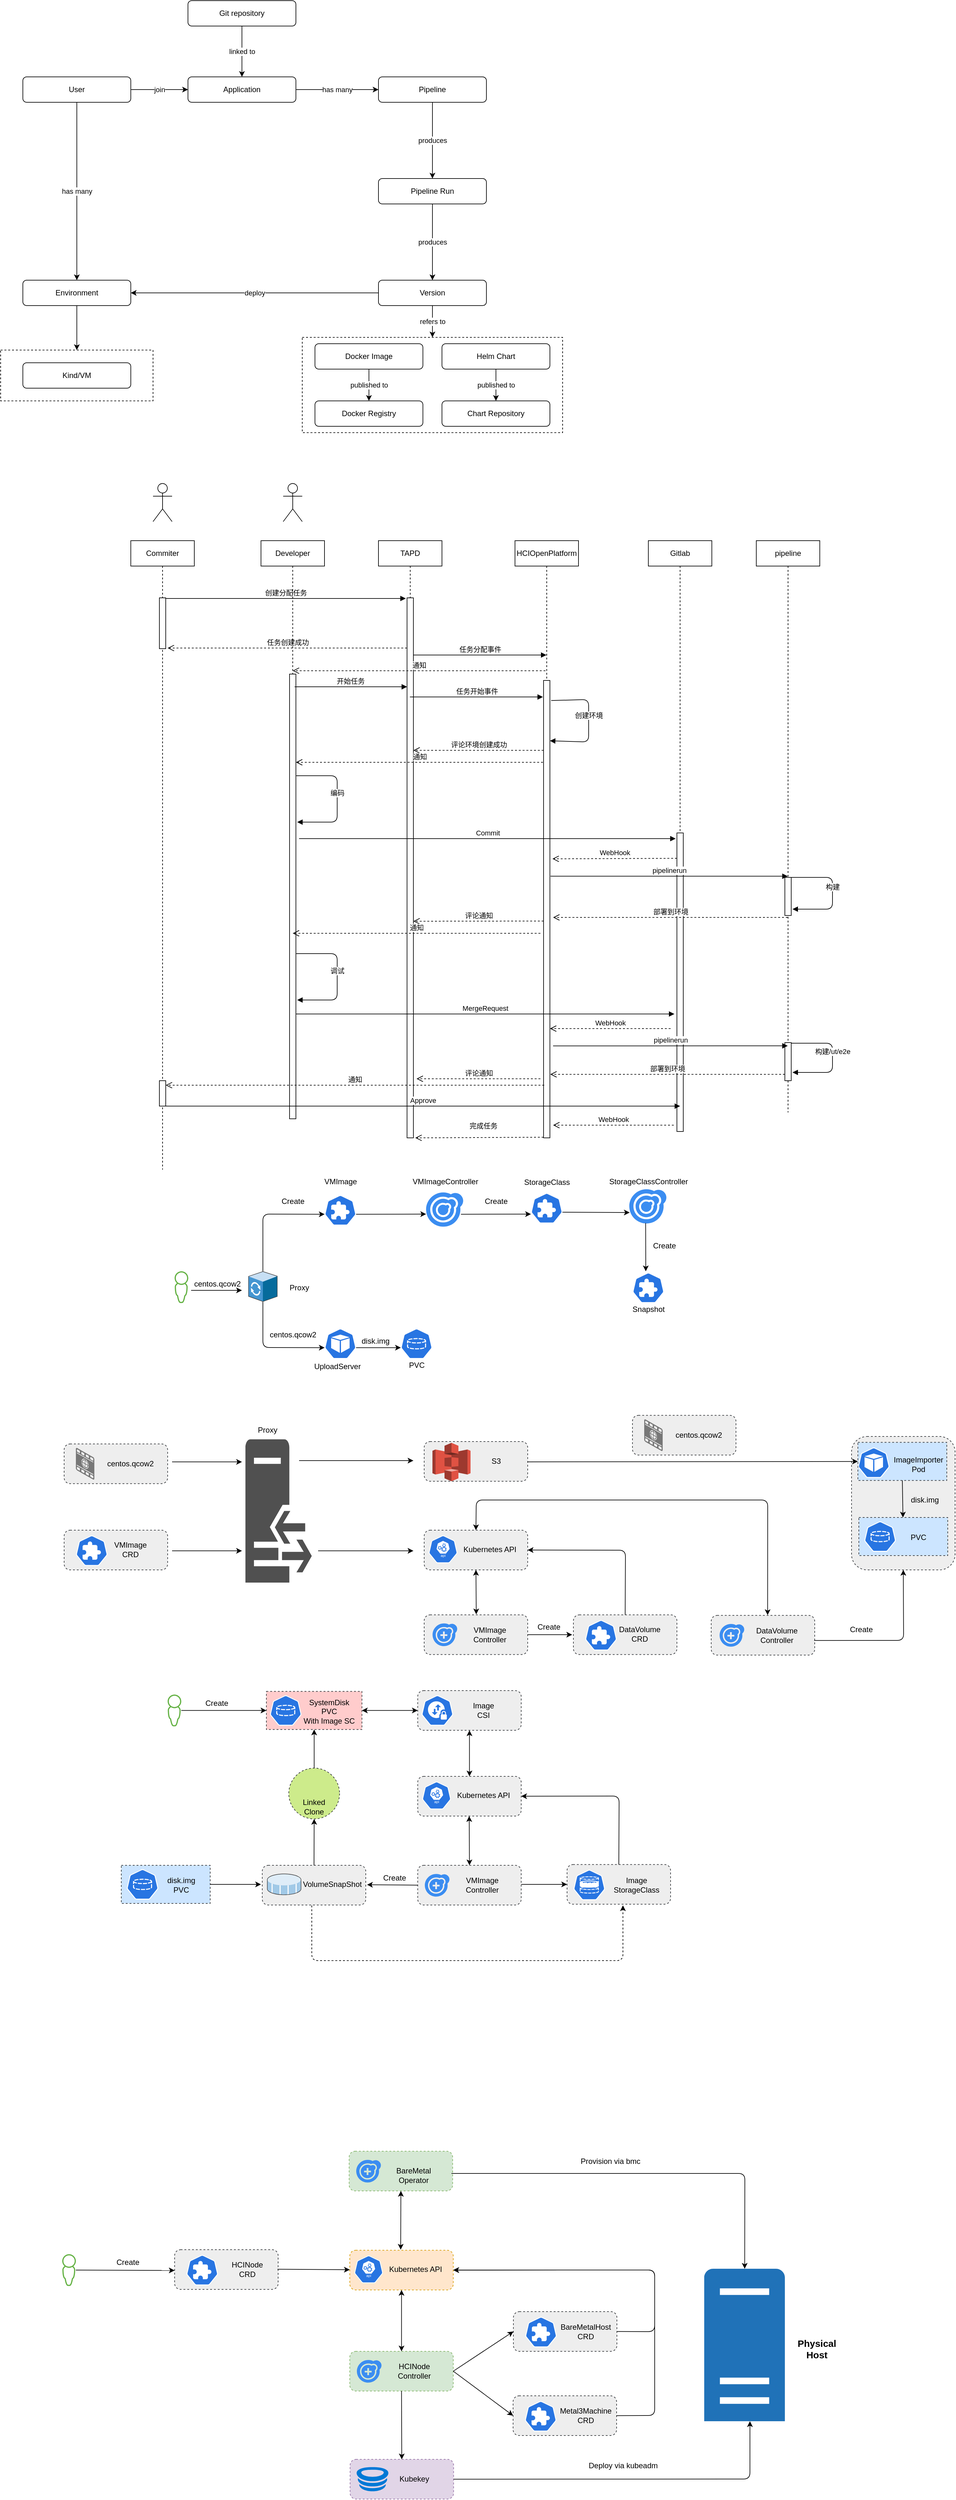 <mxfile version="14.8.4" type="github">
  <diagram id="I2_IZlxrCPJmqtHngIZY" name="Page-1">
    <mxGraphModel dx="2062" dy="1122" grid="1" gridSize="10" guides="1" tooltips="1" connect="1" arrows="0" fold="1" page="1" pageScale="1" pageWidth="827" pageHeight="1169" math="0" shadow="0">
      <root>
        <mxCell id="0" />
        <mxCell id="1" parent="0" />
        <mxCell id="bpDQ5_5XqcROET-1FKMb-87" value="" style="rounded=1;whiteSpace=wrap;html=1;strokeColor=#36393d;fillColor=#eeeeee;dashed=1;" parent="1" vertex="1">
          <mxGeometry x="696.81" y="2720" width="163" height="62.5" as="geometry" />
        </mxCell>
        <mxCell id="bpDQ5_5XqcROET-1FKMb-46" value="" style="rounded=1;whiteSpace=wrap;html=1;strokeColor=#36393d;fillColor=#eeeeee;dashed=1;" parent="1" vertex="1">
          <mxGeometry x="1380" y="2320" width="163" height="210" as="geometry" />
        </mxCell>
        <mxCell id="bpDQ5_5XqcROET-1FKMb-51" value="" style="rounded=0;whiteSpace=wrap;html=1;shadow=0;glass=0;dashed=1;sketch=0;strokeColor=#36393d;fillColor=#cce5ff;" parent="1" vertex="1">
          <mxGeometry x="1391.5" y="2447.5" width="140" height="60" as="geometry" />
        </mxCell>
        <mxCell id="bpDQ5_5XqcROET-1FKMb-49" value="" style="rounded=0;whiteSpace=wrap;html=1;shadow=0;glass=0;dashed=1;sketch=0;strokeColor=#36393d;fillColor=#cce5ff;" parent="1" vertex="1">
          <mxGeometry x="1390" y="2329.25" width="140" height="60" as="geometry" />
        </mxCell>
        <mxCell id="bpDQ5_5XqcROET-1FKMb-26" value="" style="rounded=1;whiteSpace=wrap;html=1;strokeColor=#36393d;fillColor=#eeeeee;dashed=1;shadow=0;glass=0;" parent="1" vertex="1">
          <mxGeometry x="140" y="2331.75" width="163" height="62.5" as="geometry" />
        </mxCell>
        <mxCell id="bpDQ5_5XqcROET-1FKMb-23" value="" style="rounded=1;whiteSpace=wrap;html=1;strokeColor=#36393d;fillColor=#eeeeee;dashed=1;shadow=0;glass=0;" parent="1" vertex="1">
          <mxGeometry x="140" y="2467.5" width="163" height="62.5" as="geometry" />
        </mxCell>
        <mxCell id="bpDQ5_5XqcROET-1FKMb-22" value="" style="rounded=1;whiteSpace=wrap;html=1;strokeColor=#36393d;fillColor=#eeeeee;dashed=1;" parent="1" vertex="1">
          <mxGeometry x="707" y="2467.5" width="163" height="62.5" as="geometry" />
        </mxCell>
        <mxCell id="InCO79QbCQuYWvLhkoXh-1" value="User" style="rounded=1;whiteSpace=wrap;html=1;" parent="1" vertex="1">
          <mxGeometry x="75" y="180" width="170" height="40" as="geometry" />
        </mxCell>
        <mxCell id="InCO79QbCQuYWvLhkoXh-3" value="Application" style="rounded=1;whiteSpace=wrap;html=1;" parent="1" vertex="1">
          <mxGeometry x="335" y="180" width="170" height="40" as="geometry" />
        </mxCell>
        <mxCell id="InCO79QbCQuYWvLhkoXh-7" value="Git repository" style="rounded=1;whiteSpace=wrap;html=1;" parent="1" vertex="1">
          <mxGeometry x="335" y="60" width="170" height="40" as="geometry" />
        </mxCell>
        <mxCell id="InCO79QbCQuYWvLhkoXh-10" value="" style="endArrow=classic;html=1;" parent="1" edge="1">
          <mxGeometry relative="1" as="geometry">
            <mxPoint x="245" y="200" as="sourcePoint" />
            <mxPoint x="335" y="200" as="targetPoint" />
          </mxGeometry>
        </mxCell>
        <mxCell id="InCO79QbCQuYWvLhkoXh-11" value="join" style="edgeLabel;resizable=0;html=1;align=center;verticalAlign=middle;" parent="InCO79QbCQuYWvLhkoXh-10" connectable="0" vertex="1">
          <mxGeometry relative="1" as="geometry" />
        </mxCell>
        <mxCell id="InCO79QbCQuYWvLhkoXh-13" value="" style="endArrow=classic;html=1;exitX=0.5;exitY=1;exitDx=0;exitDy=0;entryX=0.5;entryY=0;entryDx=0;entryDy=0;" parent="1" source="InCO79QbCQuYWvLhkoXh-7" target="InCO79QbCQuYWvLhkoXh-3" edge="1">
          <mxGeometry relative="1" as="geometry">
            <mxPoint x="415" y="570" as="sourcePoint" />
            <mxPoint x="515" y="570" as="targetPoint" />
          </mxGeometry>
        </mxCell>
        <mxCell id="InCO79QbCQuYWvLhkoXh-14" value="linked to" style="edgeLabel;resizable=0;html=1;align=center;verticalAlign=middle;" parent="InCO79QbCQuYWvLhkoXh-13" connectable="0" vertex="1">
          <mxGeometry relative="1" as="geometry" />
        </mxCell>
        <mxCell id="InCO79QbCQuYWvLhkoXh-15" value="Pipeline" style="rounded=1;whiteSpace=wrap;html=1;" parent="1" vertex="1">
          <mxGeometry x="635" y="180" width="170" height="40" as="geometry" />
        </mxCell>
        <mxCell id="InCO79QbCQuYWvLhkoXh-16" value="" style="endArrow=classic;html=1;exitX=1;exitY=0.5;exitDx=0;exitDy=0;entryX=0;entryY=0.5;entryDx=0;entryDy=0;" parent="1" source="InCO79QbCQuYWvLhkoXh-3" target="InCO79QbCQuYWvLhkoXh-15" edge="1">
          <mxGeometry relative="1" as="geometry">
            <mxPoint x="415" y="570" as="sourcePoint" />
            <mxPoint x="515" y="570" as="targetPoint" />
          </mxGeometry>
        </mxCell>
        <mxCell id="InCO79QbCQuYWvLhkoXh-17" value="has many" style="edgeLabel;resizable=0;html=1;align=center;verticalAlign=middle;" parent="InCO79QbCQuYWvLhkoXh-16" connectable="0" vertex="1">
          <mxGeometry relative="1" as="geometry" />
        </mxCell>
        <mxCell id="InCO79QbCQuYWvLhkoXh-18" value="Environment" style="rounded=1;whiteSpace=wrap;html=1;" parent="1" vertex="1">
          <mxGeometry x="75" y="500" width="170" height="40" as="geometry" />
        </mxCell>
        <mxCell id="InCO79QbCQuYWvLhkoXh-19" value="" style="endArrow=classic;html=1;exitX=0.5;exitY=1;exitDx=0;exitDy=0;" parent="1" source="InCO79QbCQuYWvLhkoXh-1" target="InCO79QbCQuYWvLhkoXh-18" edge="1">
          <mxGeometry relative="1" as="geometry">
            <mxPoint x="415" y="570" as="sourcePoint" />
            <mxPoint x="515" y="570" as="targetPoint" />
          </mxGeometry>
        </mxCell>
        <mxCell id="InCO79QbCQuYWvLhkoXh-20" value="has many" style="edgeLabel;resizable=0;html=1;align=center;verticalAlign=middle;" parent="InCO79QbCQuYWvLhkoXh-19" connectable="0" vertex="1">
          <mxGeometry relative="1" as="geometry" />
        </mxCell>
        <mxCell id="InCO79QbCQuYWvLhkoXh-21" value="Pipeline Run" style="rounded=1;whiteSpace=wrap;html=1;" parent="1" vertex="1">
          <mxGeometry x="635" y="340" width="170" height="40" as="geometry" />
        </mxCell>
        <mxCell id="InCO79QbCQuYWvLhkoXh-22" value="Version" style="rounded=1;whiteSpace=wrap;html=1;" parent="1" vertex="1">
          <mxGeometry x="635" y="500" width="170" height="40" as="geometry" />
        </mxCell>
        <mxCell id="InCO79QbCQuYWvLhkoXh-23" value="Kind/VM" style="rounded=1;whiteSpace=wrap;html=1;" parent="1" vertex="1">
          <mxGeometry x="75" y="630" width="170" height="40" as="geometry" />
        </mxCell>
        <mxCell id="InCO79QbCQuYWvLhkoXh-24" value="" style="rounded=0;whiteSpace=wrap;html=1;fillColor=none;dashed=1;" parent="1" vertex="1">
          <mxGeometry x="40" y="610" width="240" height="80" as="geometry" />
        </mxCell>
        <mxCell id="InCO79QbCQuYWvLhkoXh-25" value="" style="endArrow=classic;html=1;exitX=0.5;exitY=1;exitDx=0;exitDy=0;entryX=0.5;entryY=0;entryDx=0;entryDy=0;" parent="1" source="InCO79QbCQuYWvLhkoXh-15" target="InCO79QbCQuYWvLhkoXh-21" edge="1">
          <mxGeometry relative="1" as="geometry">
            <mxPoint x="415" y="570" as="sourcePoint" />
            <mxPoint x="515" y="570" as="targetPoint" />
          </mxGeometry>
        </mxCell>
        <mxCell id="InCO79QbCQuYWvLhkoXh-26" value="produces" style="edgeLabel;resizable=0;html=1;align=center;verticalAlign=middle;" parent="InCO79QbCQuYWvLhkoXh-25" connectable="0" vertex="1">
          <mxGeometry relative="1" as="geometry" />
        </mxCell>
        <mxCell id="InCO79QbCQuYWvLhkoXh-27" value="" style="endArrow=classic;html=1;exitX=0.5;exitY=1;exitDx=0;exitDy=0;entryX=0.5;entryY=0;entryDx=0;entryDy=0;" parent="1" source="InCO79QbCQuYWvLhkoXh-21" target="InCO79QbCQuYWvLhkoXh-22" edge="1">
          <mxGeometry relative="1" as="geometry">
            <mxPoint x="730" y="230" as="sourcePoint" />
            <mxPoint x="730" y="350" as="targetPoint" />
          </mxGeometry>
        </mxCell>
        <mxCell id="InCO79QbCQuYWvLhkoXh-28" value="produces" style="edgeLabel;resizable=0;html=1;align=center;verticalAlign=middle;" parent="InCO79QbCQuYWvLhkoXh-27" connectable="0" vertex="1">
          <mxGeometry relative="1" as="geometry" />
        </mxCell>
        <mxCell id="InCO79QbCQuYWvLhkoXh-29" value="" style="endArrow=classic;html=1;exitX=0;exitY=0.5;exitDx=0;exitDy=0;entryX=1;entryY=0.5;entryDx=0;entryDy=0;" parent="1" source="InCO79QbCQuYWvLhkoXh-22" target="InCO79QbCQuYWvLhkoXh-18" edge="1">
          <mxGeometry relative="1" as="geometry">
            <mxPoint x="415" y="570" as="sourcePoint" />
            <mxPoint x="515" y="570" as="targetPoint" />
          </mxGeometry>
        </mxCell>
        <mxCell id="InCO79QbCQuYWvLhkoXh-30" value="deploy" style="edgeLabel;resizable=0;html=1;align=center;verticalAlign=middle;" parent="InCO79QbCQuYWvLhkoXh-29" connectable="0" vertex="1">
          <mxGeometry relative="1" as="geometry" />
        </mxCell>
        <mxCell id="InCO79QbCQuYWvLhkoXh-31" value="Docker Image" style="rounded=1;whiteSpace=wrap;html=1;" parent="1" vertex="1">
          <mxGeometry x="535" y="600" width="170" height="40" as="geometry" />
        </mxCell>
        <mxCell id="InCO79QbCQuYWvLhkoXh-32" value="Helm Chart" style="rounded=1;whiteSpace=wrap;html=1;" parent="1" vertex="1">
          <mxGeometry x="735" y="600" width="170" height="40" as="geometry" />
        </mxCell>
        <mxCell id="InCO79QbCQuYWvLhkoXh-33" value="Docker Registry" style="rounded=1;whiteSpace=wrap;html=1;" parent="1" vertex="1">
          <mxGeometry x="535" y="690" width="170" height="40" as="geometry" />
        </mxCell>
        <mxCell id="InCO79QbCQuYWvLhkoXh-34" value="Chart Repository" style="rounded=1;whiteSpace=wrap;html=1;" parent="1" vertex="1">
          <mxGeometry x="735" y="690" width="170" height="40" as="geometry" />
        </mxCell>
        <mxCell id="InCO79QbCQuYWvLhkoXh-35" value="" style="rounded=0;whiteSpace=wrap;html=1;fillColor=none;dashed=1;" parent="1" vertex="1">
          <mxGeometry x="515" y="590" width="410" height="150" as="geometry" />
        </mxCell>
        <mxCell id="InCO79QbCQuYWvLhkoXh-36" value="" style="endArrow=classic;html=1;exitX=0.5;exitY=1;exitDx=0;exitDy=0;entryX=0.5;entryY=0;entryDx=0;entryDy=0;" parent="1" source="InCO79QbCQuYWvLhkoXh-22" target="InCO79QbCQuYWvLhkoXh-35" edge="1">
          <mxGeometry relative="1" as="geometry">
            <mxPoint x="415" y="570" as="sourcePoint" />
            <mxPoint x="515" y="570" as="targetPoint" />
          </mxGeometry>
        </mxCell>
        <mxCell id="InCO79QbCQuYWvLhkoXh-37" value="refers to" style="edgeLabel;resizable=0;html=1;align=center;verticalAlign=middle;" parent="InCO79QbCQuYWvLhkoXh-36" connectable="0" vertex="1">
          <mxGeometry relative="1" as="geometry" />
        </mxCell>
        <mxCell id="InCO79QbCQuYWvLhkoXh-39" value="" style="endArrow=classic;html=1;exitX=0.5;exitY=1;exitDx=0;exitDy=0;entryX=0.5;entryY=0;entryDx=0;entryDy=0;" parent="1" source="InCO79QbCQuYWvLhkoXh-31" target="InCO79QbCQuYWvLhkoXh-33" edge="1">
          <mxGeometry relative="1" as="geometry">
            <mxPoint x="415" y="570" as="sourcePoint" />
            <mxPoint x="515" y="570" as="targetPoint" />
          </mxGeometry>
        </mxCell>
        <mxCell id="InCO79QbCQuYWvLhkoXh-40" value="published to" style="edgeLabel;resizable=0;html=1;align=center;verticalAlign=middle;" parent="InCO79QbCQuYWvLhkoXh-39" connectable="0" vertex="1">
          <mxGeometry relative="1" as="geometry" />
        </mxCell>
        <mxCell id="InCO79QbCQuYWvLhkoXh-41" value="" style="endArrow=classic;html=1;exitX=0.5;exitY=1;exitDx=0;exitDy=0;entryX=0.5;entryY=0;entryDx=0;entryDy=0;" parent="1" source="InCO79QbCQuYWvLhkoXh-32" target="InCO79QbCQuYWvLhkoXh-34" edge="1">
          <mxGeometry relative="1" as="geometry">
            <mxPoint x="630" y="650" as="sourcePoint" />
            <mxPoint x="630" y="700" as="targetPoint" />
          </mxGeometry>
        </mxCell>
        <mxCell id="InCO79QbCQuYWvLhkoXh-42" value="published to" style="edgeLabel;resizable=0;html=1;align=center;verticalAlign=middle;" parent="InCO79QbCQuYWvLhkoXh-41" connectable="0" vertex="1">
          <mxGeometry relative="1" as="geometry" />
        </mxCell>
        <mxCell id="InCO79QbCQuYWvLhkoXh-43" value="" style="endArrow=classic;html=1;exitX=0.5;exitY=1;exitDx=0;exitDy=0;" parent="1" source="InCO79QbCQuYWvLhkoXh-18" target="InCO79QbCQuYWvLhkoXh-24" edge="1">
          <mxGeometry width="50" height="50" relative="1" as="geometry">
            <mxPoint x="445" y="600" as="sourcePoint" />
            <mxPoint x="495" y="550" as="targetPoint" />
          </mxGeometry>
        </mxCell>
        <mxCell id="Y1Lq8l-1mmM8_-CoOzVK-4" value="Commiter" style="shape=umlLifeline;perimeter=lifelinePerimeter;whiteSpace=wrap;html=1;container=1;collapsible=0;recursiveResize=0;outlineConnect=0;" parent="1" vertex="1">
          <mxGeometry x="245" y="910" width="100" height="990" as="geometry" />
        </mxCell>
        <mxCell id="Y1Lq8l-1mmM8_-CoOzVK-7" value="" style="shape=umlActor;verticalLabelPosition=bottom;verticalAlign=top;html=1;" parent="1" vertex="1">
          <mxGeometry x="280" y="820" width="30" height="60" as="geometry" />
        </mxCell>
        <mxCell id="Y1Lq8l-1mmM8_-CoOzVK-8" value="TAPD" style="shape=umlLifeline;perimeter=lifelinePerimeter;whiteSpace=wrap;html=1;container=1;collapsible=0;recursiveResize=0;outlineConnect=0;" parent="1" vertex="1">
          <mxGeometry x="635" y="910" width="100" height="300" as="geometry" />
        </mxCell>
        <mxCell id="Y1Lq8l-1mmM8_-CoOzVK-10" value="" style="html=1;points=[];perimeter=orthogonalPerimeter;" parent="1" vertex="1">
          <mxGeometry x="290" y="1000" width="10" height="80" as="geometry" />
        </mxCell>
        <mxCell id="Y1Lq8l-1mmM8_-CoOzVK-11" value="" style="html=1;points=[];perimeter=orthogonalPerimeter;" parent="1" vertex="1">
          <mxGeometry x="680" y="1000" width="10" height="850" as="geometry" />
        </mxCell>
        <mxCell id="Y1Lq8l-1mmM8_-CoOzVK-12" value="任务创建成功" style="html=1;verticalAlign=bottom;endArrow=open;dashed=1;endSize=8;entryX=1.3;entryY=0.988;entryDx=0;entryDy=0;entryPerimeter=0;" parent="1" source="Y1Lq8l-1mmM8_-CoOzVK-11" target="Y1Lq8l-1mmM8_-CoOzVK-10" edge="1">
          <mxGeometry relative="1" as="geometry">
            <mxPoint x="460" y="1030" as="sourcePoint" />
            <mxPoint x="380" y="1030" as="targetPoint" />
          </mxGeometry>
        </mxCell>
        <mxCell id="Y1Lq8l-1mmM8_-CoOzVK-9" value="创建分配任务" style="html=1;verticalAlign=bottom;endArrow=block;exitX=1;exitY=0.013;exitDx=0;exitDy=0;exitPerimeter=0;" parent="1" source="Y1Lq8l-1mmM8_-CoOzVK-10" edge="1">
          <mxGeometry width="80" relative="1" as="geometry">
            <mxPoint x="300" y="1000" as="sourcePoint" />
            <mxPoint x="678" y="1001" as="targetPoint" />
          </mxGeometry>
        </mxCell>
        <mxCell id="Y1Lq8l-1mmM8_-CoOzVK-13" value="Developer" style="shape=umlLifeline;perimeter=lifelinePerimeter;whiteSpace=wrap;html=1;container=1;collapsible=0;recursiveResize=0;outlineConnect=0;" parent="1" vertex="1">
          <mxGeometry x="450" y="910" width="100" height="620" as="geometry" />
        </mxCell>
        <mxCell id="Y1Lq8l-1mmM8_-CoOzVK-14" value="" style="shape=umlActor;verticalLabelPosition=bottom;verticalAlign=top;html=1;" parent="1" vertex="1">
          <mxGeometry x="485" y="820" width="30" height="60" as="geometry" />
        </mxCell>
        <mxCell id="Y1Lq8l-1mmM8_-CoOzVK-15" value="" style="html=1;points=[];perimeter=orthogonalPerimeter;" parent="1" vertex="1">
          <mxGeometry x="495" y="1120" width="10" height="700" as="geometry" />
        </mxCell>
        <mxCell id="Y1Lq8l-1mmM8_-CoOzVK-16" value="开始任务" style="html=1;verticalAlign=bottom;endArrow=block;entryX=0;entryY=0.29;entryDx=0;entryDy=0;entryPerimeter=0;exitX=0.8;exitY=-0.003;exitDx=0;exitDy=0;exitPerimeter=0;" parent="1" edge="1">
          <mxGeometry width="80" relative="1" as="geometry">
            <mxPoint x="503" y="1140.0" as="sourcePoint" />
            <mxPoint x="680" y="1140.01" as="targetPoint" />
          </mxGeometry>
        </mxCell>
        <mxCell id="Y1Lq8l-1mmM8_-CoOzVK-17" value="HCIOpenPlatform" style="shape=umlLifeline;perimeter=lifelinePerimeter;whiteSpace=wrap;html=1;container=1;collapsible=0;recursiveResize=0;outlineConnect=0;" parent="1" vertex="1">
          <mxGeometry x="850" y="910" width="100" height="580" as="geometry" />
        </mxCell>
        <mxCell id="Y1Lq8l-1mmM8_-CoOzVK-18" value="" style="html=1;points=[];perimeter=orthogonalPerimeter;" parent="1" vertex="1">
          <mxGeometry x="895" y="1130" width="10" height="720" as="geometry" />
        </mxCell>
        <mxCell id="Y1Lq8l-1mmM8_-CoOzVK-19" value="任务开始事件" style="html=1;verticalAlign=bottom;endArrow=block;entryX=-0.1;entryY=0.007;entryDx=0;entryDy=0;entryPerimeter=0;" parent="1" edge="1">
          <mxGeometry width="80" relative="1" as="geometry">
            <mxPoint x="684.5" y="1156.04" as="sourcePoint" />
            <mxPoint x="894" y="1156.04" as="targetPoint" />
          </mxGeometry>
        </mxCell>
        <mxCell id="Y1Lq8l-1mmM8_-CoOzVK-20" value="创建环境" style="html=1;verticalAlign=bottom;endArrow=block;exitX=1.2;exitY=0.044;exitDx=0;exitDy=0;exitPerimeter=0;" parent="1" source="Y1Lq8l-1mmM8_-CoOzVK-18" edge="1">
          <mxGeometry width="80" relative="1" as="geometry">
            <mxPoint x="905" y="1154" as="sourcePoint" />
            <mxPoint x="905" y="1225" as="targetPoint" />
            <Array as="points">
              <mxPoint x="966" y="1160" />
              <mxPoint x="966" y="1227" />
            </Array>
          </mxGeometry>
        </mxCell>
        <mxCell id="Y1Lq8l-1mmM8_-CoOzVK-24" value="评论环境创建成功" style="html=1;verticalAlign=bottom;endArrow=open;dashed=1;endSize=8;" parent="1" target="Y1Lq8l-1mmM8_-CoOzVK-11" edge="1">
          <mxGeometry relative="1" as="geometry">
            <mxPoint x="895" y="1240" as="sourcePoint" />
            <mxPoint x="815" y="1240" as="targetPoint" />
          </mxGeometry>
        </mxCell>
        <mxCell id="Y1Lq8l-1mmM8_-CoOzVK-26" value="通知" style="html=1;verticalAlign=bottom;endArrow=open;dashed=1;endSize=8;exitX=-0.1;exitY=0.179;exitDx=0;exitDy=0;exitPerimeter=0;" parent="1" source="Y1Lq8l-1mmM8_-CoOzVK-18" target="Y1Lq8l-1mmM8_-CoOzVK-15" edge="1">
          <mxGeometry relative="1" as="geometry">
            <mxPoint x="680" y="1260" as="sourcePoint" />
            <mxPoint x="510" y="1260" as="targetPoint" />
          </mxGeometry>
        </mxCell>
        <mxCell id="Y1Lq8l-1mmM8_-CoOzVK-27" value="编码" style="html=1;verticalAlign=bottom;endArrow=block;exitX=1;exitY=0.096;exitDx=0;exitDy=0;exitPerimeter=0;entryX=1.2;entryY=0.388;entryDx=0;entryDy=0;entryPerimeter=0;" parent="1" edge="1">
          <mxGeometry width="80" relative="1" as="geometry">
            <mxPoint x="505" y="1280" as="sourcePoint" />
            <mxPoint x="507" y="1353" as="targetPoint" />
            <Array as="points">
              <mxPoint x="570" y="1280" />
              <mxPoint x="570" y="1353" />
            </Array>
          </mxGeometry>
        </mxCell>
        <mxCell id="Y1Lq8l-1mmM8_-CoOzVK-28" value="Gitlab" style="shape=umlLifeline;perimeter=lifelinePerimeter;whiteSpace=wrap;html=1;container=1;collapsible=0;recursiveResize=0;outlineConnect=0;" parent="1" vertex="1">
          <mxGeometry x="1060" y="910" width="100" height="580" as="geometry" />
        </mxCell>
        <mxCell id="Y1Lq8l-1mmM8_-CoOzVK-29" value="Commit" style="html=1;verticalAlign=bottom;endArrow=block;" parent="1" edge="1">
          <mxGeometry width="80" relative="1" as="geometry">
            <mxPoint x="510" y="1379" as="sourcePoint" />
            <mxPoint x="1103" y="1379" as="targetPoint" />
          </mxGeometry>
        </mxCell>
        <mxCell id="Y1Lq8l-1mmM8_-CoOzVK-30" value="" style="html=1;points=[];perimeter=orthogonalPerimeter;" parent="1" vertex="1">
          <mxGeometry x="1105" y="1370" width="10" height="470" as="geometry" />
        </mxCell>
        <mxCell id="Y1Lq8l-1mmM8_-CoOzVK-31" value="pipeline" style="shape=umlLifeline;perimeter=lifelinePerimeter;whiteSpace=wrap;html=1;container=1;collapsible=0;recursiveResize=0;outlineConnect=0;" parent="1" vertex="1">
          <mxGeometry x="1230" y="910" width="100" height="900" as="geometry" />
        </mxCell>
        <mxCell id="Y1Lq8l-1mmM8_-CoOzVK-33" value="WebHook" style="html=1;verticalAlign=bottom;endArrow=open;dashed=1;endSize=8;entryX=1.4;entryY=0.39;entryDx=0;entryDy=0;entryPerimeter=0;" parent="1" target="Y1Lq8l-1mmM8_-CoOzVK-18" edge="1">
          <mxGeometry relative="1" as="geometry">
            <mxPoint x="1105" y="1410" as="sourcePoint" />
            <mxPoint x="910" y="1410" as="targetPoint" />
          </mxGeometry>
        </mxCell>
        <mxCell id="Y1Lq8l-1mmM8_-CoOzVK-34" value="pipelinerun" style="html=1;verticalAlign=bottom;endArrow=block;exitX=1.1;exitY=0.428;exitDx=0;exitDy=0;exitPerimeter=0;" parent="1" source="Y1Lq8l-1mmM8_-CoOzVK-18" target="Y1Lq8l-1mmM8_-CoOzVK-31" edge="1">
          <mxGeometry width="80" relative="1" as="geometry">
            <mxPoint x="790" y="1270" as="sourcePoint" />
            <mxPoint x="870" y="1270" as="targetPoint" />
          </mxGeometry>
        </mxCell>
        <mxCell id="Y1Lq8l-1mmM8_-CoOzVK-35" value="部署到环境" style="html=1;verticalAlign=bottom;endArrow=open;dashed=1;endSize=8;" parent="1" source="Y1Lq8l-1mmM8_-CoOzVK-31" edge="1">
          <mxGeometry relative="1" as="geometry">
            <mxPoint x="870" y="1270" as="sourcePoint" />
            <mxPoint x="910" y="1503" as="targetPoint" />
          </mxGeometry>
        </mxCell>
        <mxCell id="Y1Lq8l-1mmM8_-CoOzVK-37" value="评论通知" style="html=1;verticalAlign=bottom;endArrow=open;dashed=1;endSize=8;exitX=0;exitY=0.526;exitDx=0;exitDy=0;exitPerimeter=0;" parent="1" source="Y1Lq8l-1mmM8_-CoOzVK-18" edge="1">
          <mxGeometry relative="1" as="geometry">
            <mxPoint x="890" y="1500" as="sourcePoint" />
            <mxPoint x="690" y="1509" as="targetPoint" />
          </mxGeometry>
        </mxCell>
        <mxCell id="Y1Lq8l-1mmM8_-CoOzVK-38" value="通知" style="html=1;verticalAlign=bottom;endArrow=open;dashed=1;endSize=8;" parent="1" edge="1">
          <mxGeometry relative="1" as="geometry">
            <mxPoint x="890" y="1528" as="sourcePoint" />
            <mxPoint x="500" y="1528" as="targetPoint" />
          </mxGeometry>
        </mxCell>
        <mxCell id="Y1Lq8l-1mmM8_-CoOzVK-39" value="" style="html=1;points=[];perimeter=orthogonalPerimeter;" parent="1" vertex="1">
          <mxGeometry x="1275" y="1440" width="10" height="60" as="geometry" />
        </mxCell>
        <mxCell id="Y1Lq8l-1mmM8_-CoOzVK-40" value="调试" style="html=1;verticalAlign=bottom;endArrow=block;exitX=1;exitY=0.096;exitDx=0;exitDy=0;exitPerimeter=0;entryX=1.2;entryY=0.388;entryDx=0;entryDy=0;entryPerimeter=0;" parent="1" edge="1">
          <mxGeometry width="80" relative="1" as="geometry">
            <mxPoint x="505" y="1560" as="sourcePoint" />
            <mxPoint x="507" y="1633" as="targetPoint" />
            <Array as="points">
              <mxPoint x="570" y="1560" />
              <mxPoint x="570" y="1633" />
            </Array>
          </mxGeometry>
        </mxCell>
        <mxCell id="Y1Lq8l-1mmM8_-CoOzVK-41" value="MergeRequest" style="html=1;verticalAlign=bottom;endArrow=block;" parent="1" edge="1">
          <mxGeometry width="80" relative="1" as="geometry">
            <mxPoint x="505" y="1655" as="sourcePoint" />
            <mxPoint x="1101" y="1655" as="targetPoint" />
          </mxGeometry>
        </mxCell>
        <mxCell id="Y1Lq8l-1mmM8_-CoOzVK-42" value="WebHook" style="html=1;verticalAlign=bottom;endArrow=open;dashed=1;endSize=8;" parent="1" edge="1">
          <mxGeometry relative="1" as="geometry">
            <mxPoint x="1095" y="1678" as="sourcePoint" />
            <mxPoint x="905" y="1678" as="targetPoint" />
          </mxGeometry>
        </mxCell>
        <mxCell id="Y1Lq8l-1mmM8_-CoOzVK-43" value="评论通知" style="html=1;verticalAlign=bottom;endArrow=open;dashed=1;endSize=8;" parent="1" edge="1">
          <mxGeometry relative="1" as="geometry">
            <mxPoint x="890" y="1757" as="sourcePoint" />
            <mxPoint x="695" y="1757" as="targetPoint" />
          </mxGeometry>
        </mxCell>
        <mxCell id="Y1Lq8l-1mmM8_-CoOzVK-44" value="通知" style="html=1;verticalAlign=bottom;endArrow=open;dashed=1;endSize=8;exitX=0.1;exitY=0.839;exitDx=0;exitDy=0;exitPerimeter=0;" parent="1" edge="1">
          <mxGeometry relative="1" as="geometry">
            <mxPoint x="896" y="1767.08" as="sourcePoint" />
            <mxPoint x="300" y="1767.08" as="targetPoint" />
          </mxGeometry>
        </mxCell>
        <mxCell id="Y1Lq8l-1mmM8_-CoOzVK-45" value="" style="html=1;points=[];perimeter=orthogonalPerimeter;" parent="1" vertex="1">
          <mxGeometry x="290" y="1760" width="10" height="40" as="geometry" />
        </mxCell>
        <mxCell id="Y1Lq8l-1mmM8_-CoOzVK-46" value="Approve" style="html=1;verticalAlign=bottom;endArrow=block;entryX=0.5;entryY=0.915;entryDx=0;entryDy=0;entryPerimeter=0;" parent="1" source="Y1Lq8l-1mmM8_-CoOzVK-45" target="Y1Lq8l-1mmM8_-CoOzVK-30" edge="1">
          <mxGeometry width="80" relative="1" as="geometry">
            <mxPoint x="790" y="1470" as="sourcePoint" />
            <mxPoint x="870" y="1470" as="targetPoint" />
          </mxGeometry>
        </mxCell>
        <mxCell id="Y1Lq8l-1mmM8_-CoOzVK-47" value="WebHook" style="html=1;verticalAlign=bottom;endArrow=open;dashed=1;endSize=8;" parent="1" edge="1">
          <mxGeometry relative="1" as="geometry">
            <mxPoint x="1100" y="1830" as="sourcePoint" />
            <mxPoint x="910" y="1830" as="targetPoint" />
          </mxGeometry>
        </mxCell>
        <mxCell id="Y1Lq8l-1mmM8_-CoOzVK-48" value="完成任务" style="html=1;verticalAlign=bottom;endArrow=open;dashed=1;endSize=8;entryX=1.3;entryY=1;entryDx=0;entryDy=0;entryPerimeter=0;" parent="1" target="Y1Lq8l-1mmM8_-CoOzVK-11" edge="1">
          <mxGeometry x="-0.06" y="-9" relative="1" as="geometry">
            <mxPoint x="895" y="1849" as="sourcePoint" />
            <mxPoint x="815" y="1849" as="targetPoint" />
            <mxPoint as="offset" />
          </mxGeometry>
        </mxCell>
        <mxCell id="Y1Lq8l-1mmM8_-CoOzVK-50" value="任务分配事件" style="html=1;verticalAlign=bottom;endArrow=block;" parent="1" target="Y1Lq8l-1mmM8_-CoOzVK-17" edge="1">
          <mxGeometry width="80" relative="1" as="geometry">
            <mxPoint x="690" y="1090" as="sourcePoint" />
            <mxPoint x="890" y="1090" as="targetPoint" />
          </mxGeometry>
        </mxCell>
        <mxCell id="Y1Lq8l-1mmM8_-CoOzVK-51" value="通知" style="html=1;verticalAlign=bottom;endArrow=open;dashed=1;endSize=8;exitX=0.48;exitY=0.353;exitDx=0;exitDy=0;exitPerimeter=0;" parent="1" source="Y1Lq8l-1mmM8_-CoOzVK-17" target="Y1Lq8l-1mmM8_-CoOzVK-13" edge="1">
          <mxGeometry relative="1" as="geometry">
            <mxPoint x="870" y="1470" as="sourcePoint" />
            <mxPoint x="790" y="1470" as="targetPoint" />
          </mxGeometry>
        </mxCell>
        <mxCell id="Y1Lq8l-1mmM8_-CoOzVK-52" value="构建" style="html=1;verticalAlign=bottom;endArrow=block;exitX=1;exitY=0.096;exitDx=0;exitDy=0;exitPerimeter=0;" parent="1" edge="1">
          <mxGeometry width="80" relative="1" as="geometry">
            <mxPoint x="1285" y="1440" as="sourcePoint" />
            <mxPoint x="1287" y="1490" as="targetPoint" />
            <Array as="points">
              <mxPoint x="1350" y="1440" />
              <mxPoint x="1350" y="1490" />
            </Array>
          </mxGeometry>
        </mxCell>
        <mxCell id="Y1Lq8l-1mmM8_-CoOzVK-53" value="" style="html=1;points=[];perimeter=orthogonalPerimeter;" parent="1" vertex="1">
          <mxGeometry x="1275" y="1700" width="10" height="60" as="geometry" />
        </mxCell>
        <mxCell id="Y1Lq8l-1mmM8_-CoOzVK-54" value="pipelinerun" style="html=1;verticalAlign=bottom;endArrow=block;exitX=1.5;exitY=0.799;exitDx=0;exitDy=0;exitPerimeter=0;" parent="1" source="Y1Lq8l-1mmM8_-CoOzVK-18" edge="1">
          <mxGeometry width="80" relative="1" as="geometry">
            <mxPoint x="1115" y="1705.13" as="sourcePoint" />
            <mxPoint x="1279.5" y="1705.13" as="targetPoint" />
          </mxGeometry>
        </mxCell>
        <mxCell id="Y1Lq8l-1mmM8_-CoOzVK-55" value="构建/ut/e2e" style="html=1;verticalAlign=bottom;endArrow=block;exitX=1;exitY=0.096;exitDx=0;exitDy=0;exitPerimeter=0;" parent="1" edge="1">
          <mxGeometry width="80" relative="1" as="geometry">
            <mxPoint x="1285" y="1701" as="sourcePoint" />
            <mxPoint x="1287" y="1747" as="targetPoint" />
            <Array as="points">
              <mxPoint x="1350" y="1701" />
              <mxPoint x="1350" y="1747" />
            </Array>
          </mxGeometry>
        </mxCell>
        <mxCell id="Y1Lq8l-1mmM8_-CoOzVK-56" value="部署到环境" style="html=1;verticalAlign=bottom;endArrow=open;dashed=1;endSize=8;" parent="1" edge="1">
          <mxGeometry relative="1" as="geometry">
            <mxPoint x="1275" y="1750" as="sourcePoint" />
            <mxPoint x="905.5" y="1750" as="targetPoint" />
          </mxGeometry>
        </mxCell>
        <mxCell id="1NZt71BDvrrL0MIO2B7E-1" value="" style="pointerEvents=1;shadow=0;dashed=0;html=1;strokeColor=none;aspect=fixed;labelPosition=center;verticalLabelPosition=bottom;verticalAlign=top;align=center;outlineConnect=0;shape=mxgraph.vvd.administrator;fillColor=#65B245;" parent="1" vertex="1">
          <mxGeometry x="314" y="2060" width="21.5" height="50" as="geometry" />
        </mxCell>
        <mxCell id="1NZt71BDvrrL0MIO2B7E-2" value="" style="shadow=0;dashed=0;html=1;labelPosition=center;verticalLabelPosition=bottom;verticalAlign=top;align=center;outlineConnect=0;shape=mxgraph.veeam.3d.proxy;" parent="1" vertex="1">
          <mxGeometry x="430" y="2060" width="46" height="48" as="geometry" />
        </mxCell>
        <mxCell id="1NZt71BDvrrL0MIO2B7E-3" value="" style="html=1;dashed=0;whitespace=wrap;fillColor=#2875E2;strokeColor=#ffffff;points=[[0.005,0.63,0],[0.1,0.2,0],[0.9,0.2,0],[0.5,0,0],[0.995,0.63,0],[0.72,0.99,0],[0.5,1,0],[0.28,0.99,0]];shape=mxgraph.kubernetes.icon;prIcon=pod" parent="1" vertex="1">
          <mxGeometry x="550" y="2150" width="50" height="48" as="geometry" />
        </mxCell>
        <mxCell id="1NZt71BDvrrL0MIO2B7E-4" value="" style="html=1;dashed=0;whitespace=wrap;fillColor=#2875E2;strokeColor=#ffffff;points=[[0.005,0.63,0],[0.1,0.2,0],[0.9,0.2,0],[0.5,0,0],[0.995,0.63,0],[0.72,0.99,0],[0.5,1,0],[0.28,0.99,0]];shape=mxgraph.kubernetes.icon;prIcon=pvc" parent="1" vertex="1">
          <mxGeometry x="670" y="2150" width="50" height="48" as="geometry" />
        </mxCell>
        <mxCell id="1NZt71BDvrrL0MIO2B7E-5" value="" style="html=1;dashed=0;whitespace=wrap;fillColor=#2875E2;strokeColor=#ffffff;points=[[0.005,0.63,0],[0.1,0.2,0],[0.9,0.2,0],[0.5,0,0],[0.995,0.63,0],[0.72,0.99,0],[0.5,1,0],[0.28,0.99,0]];shape=mxgraph.kubernetes.icon;prIcon=crd" parent="1" vertex="1">
          <mxGeometry x="550" y="1940" width="50" height="48" as="geometry" />
        </mxCell>
        <mxCell id="1NZt71BDvrrL0MIO2B7E-6" value="" style="html=1;aspect=fixed;strokeColor=none;shadow=0;align=center;verticalAlign=top;fillColor=#3B8DF1;shape=mxgraph.gcp2.replication_controller_2" parent="1" vertex="1">
          <mxGeometry x="710" y="1935.2" width="60" height="54.6" as="geometry" />
        </mxCell>
        <mxCell id="1NZt71BDvrrL0MIO2B7E-7" value="" style="html=1;dashed=0;whitespace=wrap;fillColor=#2875E2;strokeColor=#ffffff;points=[[0.005,0.63,0],[0.1,0.2,0],[0.9,0.2,0],[0.5,0,0],[0.995,0.63,0],[0.72,0.99,0],[0.5,1,0],[0.28,0.99,0]];shape=mxgraph.kubernetes.icon;prIcon=crd" parent="1" vertex="1">
          <mxGeometry x="875" y="1936.7" width="50" height="48" as="geometry" />
        </mxCell>
        <mxCell id="1NZt71BDvrrL0MIO2B7E-9" value="Proxy" style="text;html=1;align=center;verticalAlign=middle;resizable=0;points=[];autosize=1;strokeColor=none;" parent="1" vertex="1">
          <mxGeometry x="485" y="2076" width="50" height="20" as="geometry" />
        </mxCell>
        <mxCell id="1NZt71BDvrrL0MIO2B7E-10" value="VMImage" style="text;html=1;align=center;verticalAlign=middle;resizable=0;points=[];autosize=1;strokeColor=none;" parent="1" vertex="1">
          <mxGeometry x="540" y="1908.5" width="70" height="20" as="geometry" />
        </mxCell>
        <mxCell id="1NZt71BDvrrL0MIO2B7E-11" value="" style="html=1;aspect=fixed;strokeColor=none;shadow=0;align=center;verticalAlign=top;fillColor=#3B8DF1;shape=mxgraph.gcp2.replication_controller_2" parent="1" vertex="1">
          <mxGeometry x="1030" y="1930.1" width="60" height="54.6" as="geometry" />
        </mxCell>
        <mxCell id="1NZt71BDvrrL0MIO2B7E-12" value="StorageClass" style="text;html=1;align=center;verticalAlign=middle;resizable=0;points=[];autosize=1;strokeColor=none;" parent="1" vertex="1">
          <mxGeometry x="855" y="1910" width="90" height="20" as="geometry" />
        </mxCell>
        <mxCell id="1NZt71BDvrrL0MIO2B7E-13" value="VMImageController" style="text;html=1;align=center;verticalAlign=middle;resizable=0;points=[];autosize=1;strokeColor=none;" parent="1" vertex="1">
          <mxGeometry x="680" y="1908.5" width="120" height="20" as="geometry" />
        </mxCell>
        <mxCell id="1NZt71BDvrrL0MIO2B7E-14" value="StorageClassController" style="text;html=1;align=center;verticalAlign=middle;resizable=0;points=[];autosize=1;strokeColor=none;" parent="1" vertex="1">
          <mxGeometry x="990" y="1908.5" width="140" height="20" as="geometry" />
        </mxCell>
        <mxCell id="1NZt71BDvrrL0MIO2B7E-15" value="" style="endArrow=classic;html=1;" parent="1" edge="1">
          <mxGeometry width="50" height="50" relative="1" as="geometry">
            <mxPoint x="340" y="2090" as="sourcePoint" />
            <mxPoint x="420" y="2090" as="targetPoint" />
          </mxGeometry>
        </mxCell>
        <mxCell id="1NZt71BDvrrL0MIO2B7E-16" value="" style="endArrow=classic;html=1;entryX=0.005;entryY=0.63;entryDx=0;entryDy=0;entryPerimeter=0;" parent="1" source="1NZt71BDvrrL0MIO2B7E-2" target="1NZt71BDvrrL0MIO2B7E-5" edge="1">
          <mxGeometry width="50" height="50" relative="1" as="geometry">
            <mxPoint x="570" y="2090" as="sourcePoint" />
            <mxPoint x="620" y="2040" as="targetPoint" />
            <Array as="points">
              <mxPoint x="453" y="1970" />
            </Array>
          </mxGeometry>
        </mxCell>
        <mxCell id="1NZt71BDvrrL0MIO2B7E-17" value="" style="endArrow=classic;html=1;entryX=0.005;entryY=0.63;entryDx=0;entryDy=0;entryPerimeter=0;" parent="1" source="1NZt71BDvrrL0MIO2B7E-2" target="1NZt71BDvrrL0MIO2B7E-3" edge="1">
          <mxGeometry width="50" height="50" relative="1" as="geometry">
            <mxPoint x="570" y="2090" as="sourcePoint" />
            <mxPoint x="620" y="2040" as="targetPoint" />
            <Array as="points">
              <mxPoint x="453" y="2180" />
            </Array>
          </mxGeometry>
        </mxCell>
        <mxCell id="1NZt71BDvrrL0MIO2B7E-18" value="" style="endArrow=classic;html=1;exitX=0.995;exitY=0.63;exitDx=0;exitDy=0;exitPerimeter=0;entryX=0.005;entryY=0.63;entryDx=0;entryDy=0;entryPerimeter=0;" parent="1" source="1NZt71BDvrrL0MIO2B7E-3" target="1NZt71BDvrrL0MIO2B7E-4" edge="1">
          <mxGeometry width="50" height="50" relative="1" as="geometry">
            <mxPoint x="570" y="2090" as="sourcePoint" />
            <mxPoint x="620" y="2040" as="targetPoint" />
          </mxGeometry>
        </mxCell>
        <mxCell id="1NZt71BDvrrL0MIO2B7E-19" value="disk.img" style="text;html=1;align=center;verticalAlign=middle;resizable=0;points=[];autosize=1;strokeColor=none;" parent="1" vertex="1">
          <mxGeometry x="600" y="2160" width="60" height="20" as="geometry" />
        </mxCell>
        <mxCell id="1NZt71BDvrrL0MIO2B7E-20" value="centos.qcow2" style="text;html=1;align=center;verticalAlign=middle;resizable=0;points=[];autosize=1;strokeColor=none;" parent="1" vertex="1">
          <mxGeometry x="455" y="2150" width="90" height="20" as="geometry" />
        </mxCell>
        <mxCell id="1NZt71BDvrrL0MIO2B7E-21" value="Create" style="text;html=1;align=center;verticalAlign=middle;resizable=0;points=[];autosize=1;strokeColor=none;" parent="1" vertex="1">
          <mxGeometry x="475" y="1940" width="50" height="20" as="geometry" />
        </mxCell>
        <mxCell id="1NZt71BDvrrL0MIO2B7E-22" value="centos.qcow2" style="text;html=1;align=center;verticalAlign=middle;resizable=0;points=[];autosize=1;strokeColor=none;" parent="1" vertex="1">
          <mxGeometry x="335.5" y="2070" width="90" height="20" as="geometry" />
        </mxCell>
        <mxCell id="1NZt71BDvrrL0MIO2B7E-23" value="" style="endArrow=classic;html=1;exitX=0.995;exitY=0.63;exitDx=0;exitDy=0;exitPerimeter=0;" parent="1" source="1NZt71BDvrrL0MIO2B7E-5" edge="1">
          <mxGeometry width="50" height="50" relative="1" as="geometry">
            <mxPoint x="570" y="2090" as="sourcePoint" />
            <mxPoint x="710" y="1970" as="targetPoint" />
          </mxGeometry>
        </mxCell>
        <mxCell id="1NZt71BDvrrL0MIO2B7E-24" value="" style="endArrow=classic;html=1;exitX=0.995;exitY=0.63;exitDx=0;exitDy=0;exitPerimeter=0;" parent="1" edge="1">
          <mxGeometry width="50" height="50" relative="1" as="geometry">
            <mxPoint x="764.88" y="1970.24" as="sourcePoint" />
            <mxPoint x="875.13" y="1970" as="targetPoint" />
          </mxGeometry>
        </mxCell>
        <mxCell id="1NZt71BDvrrL0MIO2B7E-25" value="Create" style="text;html=1;align=center;verticalAlign=middle;resizable=0;points=[];autosize=1;strokeColor=none;" parent="1" vertex="1">
          <mxGeometry x="795" y="1940" width="50" height="20" as="geometry" />
        </mxCell>
        <mxCell id="1NZt71BDvrrL0MIO2B7E-27" value="" style="endArrow=classic;html=1;exitX=0.995;exitY=0.63;exitDx=0;exitDy=0;exitPerimeter=0;entryX=0.01;entryY=0.686;entryDx=0;entryDy=0;entryPerimeter=0;" parent="1" source="1NZt71BDvrrL0MIO2B7E-7" target="1NZt71BDvrrL0MIO2B7E-11" edge="1">
          <mxGeometry width="50" height="50" relative="1" as="geometry">
            <mxPoint x="774.88" y="1980.24" as="sourcePoint" />
            <mxPoint x="885.13" y="1980" as="targetPoint" />
          </mxGeometry>
        </mxCell>
        <mxCell id="1NZt71BDvrrL0MIO2B7E-28" value="" style="html=1;dashed=0;whitespace=wrap;fillColor=#2875E2;strokeColor=#ffffff;points=[[0.005,0.63,0],[0.1,0.2,0],[0.9,0.2,0],[0.5,0,0],[0.995,0.63,0],[0.72,0.99,0],[0.5,1,0],[0.28,0.99,0]];shape=mxgraph.kubernetes.icon;prIcon=crd" parent="1" vertex="1">
          <mxGeometry x="1035" y="2062" width="50" height="48" as="geometry" />
        </mxCell>
        <mxCell id="1NZt71BDvrrL0MIO2B7E-29" value="" style="endArrow=classic;html=1;exitX=0.429;exitY=0.99;exitDx=0;exitDy=0;exitPerimeter=0;" parent="1" source="1NZt71BDvrrL0MIO2B7E-11" edge="1">
          <mxGeometry width="50" height="50" relative="1" as="geometry">
            <mxPoint x="570" y="2090" as="sourcePoint" />
            <mxPoint x="1056" y="2060" as="targetPoint" />
          </mxGeometry>
        </mxCell>
        <mxCell id="1NZt71BDvrrL0MIO2B7E-30" value="Create" style="text;html=1;align=center;verticalAlign=middle;resizable=0;points=[];autosize=1;strokeColor=none;" parent="1" vertex="1">
          <mxGeometry x="1060" y="2010" width="50" height="20" as="geometry" />
        </mxCell>
        <mxCell id="1NZt71BDvrrL0MIO2B7E-31" value="Snapshot" style="text;html=1;align=center;verticalAlign=middle;resizable=0;points=[];autosize=1;strokeColor=none;" parent="1" vertex="1">
          <mxGeometry x="1025" y="2110" width="70" height="20" as="geometry" />
        </mxCell>
        <mxCell id="1NZt71BDvrrL0MIO2B7E-32" value="PVC" style="text;html=1;align=center;verticalAlign=middle;resizable=0;points=[];autosize=1;strokeColor=none;" parent="1" vertex="1">
          <mxGeometry x="675" y="2198" width="40" height="20" as="geometry" />
        </mxCell>
        <mxCell id="1NZt71BDvrrL0MIO2B7E-33" value="UploadServer" style="text;html=1;align=center;verticalAlign=middle;resizable=0;points=[];autosize=1;strokeColor=none;" parent="1" vertex="1">
          <mxGeometry x="525" y="2200" width="90" height="20" as="geometry" />
        </mxCell>
        <mxCell id="bpDQ5_5XqcROET-1FKMb-3" value="" style="endArrow=classic;html=1;" parent="1" edge="1">
          <mxGeometry width="50" height="50" relative="1" as="geometry">
            <mxPoint x="310" y="2360" as="sourcePoint" />
            <mxPoint x="420" y="2360" as="targetPoint" />
          </mxGeometry>
        </mxCell>
        <mxCell id="bpDQ5_5XqcROET-1FKMb-7" value="" style="endArrow=classic;html=1;" parent="1" edge="1">
          <mxGeometry width="50" height="50" relative="1" as="geometry">
            <mxPoint x="510" y="2358" as="sourcePoint" />
            <mxPoint x="690" y="2358" as="targetPoint" />
          </mxGeometry>
        </mxCell>
        <mxCell id="bpDQ5_5XqcROET-1FKMb-10" value="centos.qcow2" style="text;html=1;align=center;verticalAlign=middle;resizable=0;points=[];autosize=1;strokeColor=none;" parent="1" vertex="1">
          <mxGeometry x="198.5" y="2353" width="90" height="20" as="geometry" />
        </mxCell>
        <mxCell id="bpDQ5_5XqcROET-1FKMb-13" value="" style="pointerEvents=1;shadow=0;dashed=0;html=1;strokeColor=none;fillColor=#505050;labelPosition=center;verticalLabelPosition=bottom;verticalAlign=top;outlineConnect=0;align=center;shape=mxgraph.office.servers.reverse_proxy;" parent="1" vertex="1">
          <mxGeometry x="425.5" y="2324.5" width="104.5" height="225.5" as="geometry" />
        </mxCell>
        <mxCell id="bpDQ5_5XqcROET-1FKMb-15" value="" style="endArrow=classic;html=1;" parent="1" edge="1">
          <mxGeometry width="50" height="50" relative="1" as="geometry">
            <mxPoint x="310" y="2500" as="sourcePoint" />
            <mxPoint x="420" y="2500" as="targetPoint" />
          </mxGeometry>
        </mxCell>
        <mxCell id="bpDQ5_5XqcROET-1FKMb-16" value="VMImage&lt;br&gt;CRD" style="text;html=1;align=center;verticalAlign=middle;resizable=0;points=[];autosize=1;strokeColor=none;" parent="1" vertex="1">
          <mxGeometry x="208.5" y="2482.5" width="70" height="30" as="geometry" />
        </mxCell>
        <mxCell id="bpDQ5_5XqcROET-1FKMb-17" value="Proxy" style="text;html=1;align=center;verticalAlign=middle;resizable=0;points=[];autosize=1;strokeColor=none;" parent="1" vertex="1">
          <mxGeometry x="435" y="2300" width="50" height="20" as="geometry" />
        </mxCell>
        <mxCell id="bpDQ5_5XqcROET-1FKMb-18" value="" style="html=1;dashed=0;whitespace=wrap;fillColor=#2875E2;strokeColor=#ffffff;points=[[0.005,0.63,0],[0.1,0.2,0],[0.9,0.2,0],[0.5,0,0],[0.995,0.63,0],[0.72,0.99,0],[0.5,1,0],[0.28,0.99,0]];shape=mxgraph.kubernetes.icon;prIcon=api" parent="1" vertex="1">
          <mxGeometry x="705" y="2475.63" width="63.5" height="43.75" as="geometry" />
        </mxCell>
        <mxCell id="bpDQ5_5XqcROET-1FKMb-19" value="" style="endArrow=classic;html=1;" parent="1" edge="1">
          <mxGeometry width="50" height="50" relative="1" as="geometry">
            <mxPoint x="540" y="2500" as="sourcePoint" />
            <mxPoint x="690" y="2500" as="targetPoint" />
          </mxGeometry>
        </mxCell>
        <mxCell id="bpDQ5_5XqcROET-1FKMb-21" value="Kubernetes API" style="text;html=1;align=center;verticalAlign=middle;resizable=0;points=[];autosize=1;strokeColor=none;" parent="1" vertex="1">
          <mxGeometry x="759.81" y="2487.5" width="100" height="20" as="geometry" />
        </mxCell>
        <mxCell id="bpDQ5_5XqcROET-1FKMb-24" value="" style="html=1;dashed=0;whitespace=wrap;fillColor=#2875E2;strokeColor=#ffffff;points=[[0.005,0.63,0],[0.1,0.2,0],[0.9,0.2,0],[0.5,0,0],[0.995,0.63,0],[0.72,0.99,0],[0.5,1,0],[0.28,0.99,0]];shape=mxgraph.kubernetes.icon;prIcon=crd;rounded=1;shadow=0;glass=0;" parent="1" vertex="1">
          <mxGeometry x="158.5" y="2475.63" width="50" height="48" as="geometry" />
        </mxCell>
        <mxCell id="bpDQ5_5XqcROET-1FKMb-25" value="" style="verticalLabelPosition=bottom;html=1;verticalAlign=top;strokeWidth=1;align=center;outlineConnect=0;dashed=0;outlineConnect=0;shape=mxgraph.aws3d.image;strokeColor=none;fillColor=#777777;aspect=fixed;rounded=1;shadow=0;glass=0;" parent="1" vertex="1">
          <mxGeometry x="158.5" y="2338" width="29.07" height="50" as="geometry" />
        </mxCell>
        <mxCell id="bpDQ5_5XqcROET-1FKMb-27" value="" style="rounded=1;whiteSpace=wrap;html=1;dashed=1;gradientDirection=north;fillOpacity=100;fillColor=#eeeeee;strokeColor=#36393d;" parent="1" vertex="1">
          <mxGeometry x="707" y="2328" width="163" height="62.5" as="geometry" />
        </mxCell>
        <mxCell id="bpDQ5_5XqcROET-1FKMb-5" value="" style="outlineConnect=0;dashed=0;verticalLabelPosition=bottom;verticalAlign=top;align=center;html=1;shape=mxgraph.aws3.s3;fillColor=#E05243;gradientColor=none;" parent="1" vertex="1">
          <mxGeometry x="720" y="2330" width="60" height="60.5" as="geometry" />
        </mxCell>
        <mxCell id="bpDQ5_5XqcROET-1FKMb-8" value="S3" style="text;html=1;align=center;verticalAlign=middle;resizable=0;points=[];autosize=1;strokeColor=none;" parent="1" vertex="1">
          <mxGeometry x="805" y="2349.25" width="30" height="20" as="geometry" />
        </mxCell>
        <mxCell id="bpDQ5_5XqcROET-1FKMb-28" value="" style="rounded=1;whiteSpace=wrap;html=1;strokeColor=#36393d;fillColor=#eeeeee;dashed=1;" parent="1" vertex="1">
          <mxGeometry x="707" y="2600.72" width="163" height="62.5" as="geometry" />
        </mxCell>
        <mxCell id="bpDQ5_5XqcROET-1FKMb-31" value="" style="html=1;aspect=fixed;strokeColor=none;shadow=0;align=center;verticalAlign=top;fillColor=#3B8DF1;shape=mxgraph.gcp2.replication_controller;rounded=1;glass=0;dashed=1;sketch=0;strokeOpacity=100;" parent="1" vertex="1">
          <mxGeometry x="720.19" y="2613.95" width="39.62" height="36.05" as="geometry" />
        </mxCell>
        <mxCell id="bpDQ5_5XqcROET-1FKMb-33" value="VMImage&lt;br&gt;Controller" style="text;html=1;align=center;verticalAlign=middle;resizable=0;points=[];autosize=1;strokeColor=none;" parent="1" vertex="1">
          <mxGeometry x="774.81" y="2616.97" width="70" height="30" as="geometry" />
        </mxCell>
        <mxCell id="bpDQ5_5XqcROET-1FKMb-35" value="" style="endArrow=classic;startArrow=classic;html=1;entryX=0.5;entryY=1;entryDx=0;entryDy=0;" parent="1" target="bpDQ5_5XqcROET-1FKMb-22" edge="1">
          <mxGeometry width="50" height="50" relative="1" as="geometry">
            <mxPoint x="789" y="2600" as="sourcePoint" />
            <mxPoint x="640" y="2460" as="targetPoint" />
          </mxGeometry>
        </mxCell>
        <mxCell id="bpDQ5_5XqcROET-1FKMb-36" value="" style="rounded=1;whiteSpace=wrap;html=1;strokeColor=#36393d;fillColor=#eeeeee;dashed=1;shadow=0;glass=0;" parent="1" vertex="1">
          <mxGeometry x="942" y="2600.72" width="163" height="62.5" as="geometry" />
        </mxCell>
        <mxCell id="bpDQ5_5XqcROET-1FKMb-37" value="DataVolume&lt;br&gt;CRD" style="text;html=1;align=center;verticalAlign=middle;resizable=0;points=[];autosize=1;strokeColor=none;" parent="1" vertex="1">
          <mxGeometry x="1005.5" y="2615.72" width="80" height="30" as="geometry" />
        </mxCell>
        <mxCell id="bpDQ5_5XqcROET-1FKMb-38" value="" style="html=1;dashed=0;whitespace=wrap;fillColor=#2875E2;strokeColor=#ffffff;points=[[0.005,0.63,0],[0.1,0.2,0],[0.9,0.2,0],[0.5,0,0],[0.995,0.63,0],[0.72,0.99,0],[0.5,1,0],[0.28,0.99,0]];shape=mxgraph.kubernetes.icon;prIcon=crd;rounded=1;shadow=0;glass=0;" parent="1" vertex="1">
          <mxGeometry x="960.5" y="2608.85" width="50" height="48" as="geometry" />
        </mxCell>
        <mxCell id="bpDQ5_5XqcROET-1FKMb-39" value="" style="endArrow=classic;html=1;exitX=1;exitY=0.5;exitDx=0;exitDy=0;" parent="1" source="bpDQ5_5XqcROET-1FKMb-28" edge="1">
          <mxGeometry width="50" height="50" relative="1" as="geometry">
            <mxPoint x="590" y="2510" as="sourcePoint" />
            <mxPoint x="940" y="2632" as="targetPoint" />
          </mxGeometry>
        </mxCell>
        <mxCell id="bpDQ5_5XqcROET-1FKMb-40" value="Create" style="text;html=1;align=center;verticalAlign=middle;resizable=0;points=[];autosize=1;strokeColor=none;" parent="1" vertex="1">
          <mxGeometry x="878" y="2610" width="50" height="20" as="geometry" />
        </mxCell>
        <mxCell id="bpDQ5_5XqcROET-1FKMb-41" value="" style="endArrow=classic;html=1;exitX=0.5;exitY=0;exitDx=0;exitDy=0;entryX=1;entryY=0.5;entryDx=0;entryDy=0;" parent="1" source="bpDQ5_5XqcROET-1FKMb-36" target="bpDQ5_5XqcROET-1FKMb-22" edge="1">
          <mxGeometry width="50" height="50" relative="1" as="geometry">
            <mxPoint x="590" y="2510" as="sourcePoint" />
            <mxPoint x="640" y="2460" as="targetPoint" />
            <Array as="points">
              <mxPoint x="1024" y="2499" />
            </Array>
          </mxGeometry>
        </mxCell>
        <mxCell id="bpDQ5_5XqcROET-1FKMb-42" value="" style="rounded=1;whiteSpace=wrap;html=1;strokeColor=#36393d;fillColor=#eeeeee;dashed=1;" parent="1" vertex="1">
          <mxGeometry x="1159" y="2601.6" width="163" height="62.5" as="geometry" />
        </mxCell>
        <mxCell id="bpDQ5_5XqcROET-1FKMb-43" value="" style="html=1;aspect=fixed;strokeColor=none;shadow=0;align=center;verticalAlign=top;fillColor=#3B8DF1;shape=mxgraph.gcp2.replication_controller;rounded=1;glass=0;dashed=1;sketch=0;strokeOpacity=100;" parent="1" vertex="1">
          <mxGeometry x="1172.19" y="2614.83" width="39.62" height="36.05" as="geometry" />
        </mxCell>
        <mxCell id="bpDQ5_5XqcROET-1FKMb-44" value="DataVolume&lt;br&gt;Controller" style="text;html=1;align=center;verticalAlign=middle;resizable=0;points=[];autosize=1;strokeColor=none;" parent="1" vertex="1">
          <mxGeometry x="1221.81" y="2617.85" width="80" height="30" as="geometry" />
        </mxCell>
        <mxCell id="bpDQ5_5XqcROET-1FKMb-47" value="" style="html=1;dashed=0;whitespace=wrap;fillColor=#2875E2;strokeColor=#ffffff;points=[[0.005,0.63,0],[0.1,0.2,0],[0.9,0.2,0],[0.5,0,0],[0.995,0.63,0],[0.72,0.99,0],[0.5,1,0],[0.28,0.99,0]];shape=mxgraph.kubernetes.icon;prIcon=pod;rounded=1;shadow=0;glass=0;sketch=0;" parent="1" vertex="1">
          <mxGeometry x="1390" y="2337.25" width="50" height="48" as="geometry" />
        </mxCell>
        <mxCell id="bpDQ5_5XqcROET-1FKMb-48" value="ImageImporter&lt;br&gt;Pod" style="text;html=1;align=center;verticalAlign=middle;resizable=0;points=[];autosize=1;strokeColor=none;" parent="1" vertex="1">
          <mxGeometry x="1440" y="2349.25" width="90" height="30" as="geometry" />
        </mxCell>
        <mxCell id="bpDQ5_5XqcROET-1FKMb-50" value="" style="html=1;dashed=0;whitespace=wrap;fillColor=#2875E2;strokeColor=#ffffff;points=[[0.005,0.63,0],[0.1,0.2,0],[0.9,0.2,0],[0.5,0,0],[0.995,0.63,0],[0.72,0.99,0],[0.5,1,0],[0.28,0.99,0]];shape=mxgraph.kubernetes.icon;prIcon=pvc;rounded=1;shadow=0;glass=0;sketch=0;" parent="1" vertex="1">
          <mxGeometry x="1400" y="2453.5" width="50" height="48" as="geometry" />
        </mxCell>
        <mxCell id="bpDQ5_5XqcROET-1FKMb-52" value="PVC" style="text;html=1;align=center;verticalAlign=middle;resizable=0;points=[];autosize=1;strokeColor=none;" parent="1" vertex="1">
          <mxGeometry x="1465" y="2469.35" width="40" height="20" as="geometry" />
        </mxCell>
        <mxCell id="bpDQ5_5XqcROET-1FKMb-53" value="" style="endArrow=classic;html=1;" parent="1" target="bpDQ5_5XqcROET-1FKMb-49" edge="1">
          <mxGeometry width="50" height="50" relative="1" as="geometry">
            <mxPoint x="870" y="2360" as="sourcePoint" />
            <mxPoint x="1400" y="2370" as="targetPoint" />
          </mxGeometry>
        </mxCell>
        <mxCell id="bpDQ5_5XqcROET-1FKMb-54" value="" style="rounded=1;whiteSpace=wrap;html=1;strokeColor=#36393d;fillColor=#eeeeee;dashed=1;shadow=0;glass=0;" parent="1" vertex="1">
          <mxGeometry x="1035" y="2286.75" width="163" height="62.5" as="geometry" />
        </mxCell>
        <mxCell id="bpDQ5_5XqcROET-1FKMb-55" value="centos.qcow2" style="text;html=1;align=center;verticalAlign=middle;resizable=0;points=[];autosize=1;strokeColor=none;" parent="1" vertex="1">
          <mxGeometry x="1093.5" y="2308" width="90" height="20" as="geometry" />
        </mxCell>
        <mxCell id="bpDQ5_5XqcROET-1FKMb-56" value="" style="verticalLabelPosition=bottom;html=1;verticalAlign=top;strokeWidth=1;align=center;outlineConnect=0;dashed=0;outlineConnect=0;shape=mxgraph.aws3d.image;strokeColor=none;fillColor=#777777;aspect=fixed;rounded=1;shadow=0;glass=0;" parent="1" vertex="1">
          <mxGeometry x="1053.5" y="2293" width="29.07" height="50" as="geometry" />
        </mxCell>
        <mxCell id="bpDQ5_5XqcROET-1FKMb-57" value="" style="endArrow=classic;html=1;exitX=0.5;exitY=1;exitDx=0;exitDy=0;" parent="1" source="bpDQ5_5XqcROET-1FKMb-49" target="bpDQ5_5XqcROET-1FKMb-51" edge="1">
          <mxGeometry width="50" height="50" relative="1" as="geometry">
            <mxPoint x="910" y="2460" as="sourcePoint" />
            <mxPoint x="960" y="2410" as="targetPoint" />
          </mxGeometry>
        </mxCell>
        <mxCell id="bpDQ5_5XqcROET-1FKMb-58" value="disk.img" style="text;html=1;align=center;verticalAlign=middle;resizable=0;points=[];autosize=1;strokeColor=none;" parent="1" vertex="1">
          <mxGeometry x="1465" y="2410" width="60" height="20" as="geometry" />
        </mxCell>
        <mxCell id="bpDQ5_5XqcROET-1FKMb-59" value="" style="endArrow=classic;html=1;exitX=0.995;exitY=0.633;exitDx=0;exitDy=0;exitPerimeter=0;entryX=0.5;entryY=1;entryDx=0;entryDy=0;" parent="1" source="bpDQ5_5XqcROET-1FKMb-42" target="bpDQ5_5XqcROET-1FKMb-46" edge="1">
          <mxGeometry width="50" height="50" relative="1" as="geometry">
            <mxPoint x="910" y="2460" as="sourcePoint" />
            <mxPoint x="960" y="2410" as="targetPoint" />
            <Array as="points">
              <mxPoint x="1462" y="2641" />
            </Array>
          </mxGeometry>
        </mxCell>
        <mxCell id="bpDQ5_5XqcROET-1FKMb-60" value="Create" style="text;html=1;align=center;verticalAlign=middle;resizable=0;points=[];autosize=1;strokeColor=none;" parent="1" vertex="1">
          <mxGeometry x="1370" y="2613.95" width="50" height="20" as="geometry" />
        </mxCell>
        <mxCell id="bpDQ5_5XqcROET-1FKMb-61" value="" style="endArrow=classic;startArrow=classic;html=1;exitX=0.5;exitY=0;exitDx=0;exitDy=0;entryX=0.545;entryY=-0.007;entryDx=0;entryDy=0;entryPerimeter=0;" parent="1" source="bpDQ5_5XqcROET-1FKMb-22" target="bpDQ5_5XqcROET-1FKMb-42" edge="1">
          <mxGeometry width="50" height="50" relative="1" as="geometry">
            <mxPoint x="910" y="2460" as="sourcePoint" />
            <mxPoint x="960" y="2410" as="targetPoint" />
            <Array as="points">
              <mxPoint x="789" y="2420" />
              <mxPoint x="1248" y="2420" />
            </Array>
          </mxGeometry>
        </mxCell>
        <mxCell id="bpDQ5_5XqcROET-1FKMb-62" value="" style="rounded=1;whiteSpace=wrap;html=1;strokeColor=#36393d;fillColor=#eeeeee;dashed=1;" parent="1" vertex="1">
          <mxGeometry x="696.81" y="2855" width="163" height="62.5" as="geometry" />
        </mxCell>
        <mxCell id="bpDQ5_5XqcROET-1FKMb-63" value="" style="html=1;dashed=0;whitespace=wrap;fillColor=#2875E2;strokeColor=#ffffff;points=[[0.005,0.63,0],[0.1,0.2,0],[0.9,0.2,0],[0.5,0,0],[0.995,0.63,0],[0.72,0.99,0],[0.5,1,0],[0.28,0.99,0]];shape=mxgraph.kubernetes.icon;prIcon=api" parent="1" vertex="1">
          <mxGeometry x="694.81" y="2863.13" width="63.5" height="43.75" as="geometry" />
        </mxCell>
        <mxCell id="bpDQ5_5XqcROET-1FKMb-64" value="Kubernetes API" style="text;html=1;align=center;verticalAlign=middle;resizable=0;points=[];autosize=1;strokeColor=none;" parent="1" vertex="1">
          <mxGeometry x="749.62" y="2875" width="100" height="20" as="geometry" />
        </mxCell>
        <mxCell id="bpDQ5_5XqcROET-1FKMb-65" value="" style="rounded=1;whiteSpace=wrap;html=1;strokeColor=#36393d;fillColor=#eeeeee;dashed=1;" parent="1" vertex="1">
          <mxGeometry x="696.81" y="2995" width="163" height="62.5" as="geometry" />
        </mxCell>
        <mxCell id="bpDQ5_5XqcROET-1FKMb-66" value="" style="html=1;aspect=fixed;strokeColor=none;shadow=0;align=center;verticalAlign=top;fillColor=#3B8DF1;shape=mxgraph.gcp2.replication_controller;rounded=1;glass=0;dashed=1;sketch=0;strokeOpacity=100;" parent="1" vertex="1">
          <mxGeometry x="708" y="3008.23" width="39.62" height="36.05" as="geometry" />
        </mxCell>
        <mxCell id="bpDQ5_5XqcROET-1FKMb-67" value="VMImage&lt;br&gt;Controller" style="text;html=1;align=center;verticalAlign=middle;resizable=0;points=[];autosize=1;strokeColor=none;" parent="1" vertex="1">
          <mxGeometry x="762.62" y="3011.25" width="70" height="30" as="geometry" />
        </mxCell>
        <mxCell id="bpDQ5_5XqcROET-1FKMb-68" value="" style="endArrow=classic;startArrow=classic;html=1;entryX=0.5;entryY=1;entryDx=0;entryDy=0;exitX=0.5;exitY=0;exitDx=0;exitDy=0;" parent="1" source="bpDQ5_5XqcROET-1FKMb-65" edge="1">
          <mxGeometry width="50" height="50" relative="1" as="geometry">
            <mxPoint x="778.39" y="2987.5" as="sourcePoint" />
            <mxPoint x="777.89" y="2917.5" as="targetPoint" />
          </mxGeometry>
        </mxCell>
        <mxCell id="bpDQ5_5XqcROET-1FKMb-69" value="" style="rounded=1;whiteSpace=wrap;html=1;strokeColor=#36393d;fillColor=#eeeeee;dashed=1;shadow=0;glass=0;" parent="1" vertex="1">
          <mxGeometry x="452" y="2995.01" width="163" height="62.5" as="geometry" />
        </mxCell>
        <mxCell id="bpDQ5_5XqcROET-1FKMb-70" value="VolumeSnapShot" style="text;html=1;align=center;verticalAlign=middle;resizable=0;points=[];autosize=1;strokeColor=none;" parent="1" vertex="1">
          <mxGeometry x="507" y="3015.01" width="110" height="20" as="geometry" />
        </mxCell>
        <mxCell id="bpDQ5_5XqcROET-1FKMb-72" value="" style="shadow=0;dashed=0;html=1;labelPosition=center;verticalLabelPosition=bottom;verticalAlign=top;align=center;outlineConnect=0;shape=mxgraph.veeam.3d.datastore_snapshot;rounded=1;glass=0;sketch=0;strokeColor=#000000;fillColor=#ffffff;gradientColor=none;" parent="1" vertex="1">
          <mxGeometry x="459.5" y="3008.01" width="54" height="34" as="geometry" />
        </mxCell>
        <mxCell id="bpDQ5_5XqcROET-1FKMb-73" value="" style="endArrow=classic;html=1;exitX=0;exitY=0.5;exitDx=0;exitDy=0;" parent="1" source="bpDQ5_5XqcROET-1FKMb-65" target="bpDQ5_5XqcROET-1FKMb-70" edge="1">
          <mxGeometry width="50" height="50" relative="1" as="geometry">
            <mxPoint x="910" y="2865" as="sourcePoint" />
            <mxPoint x="960" y="2815" as="targetPoint" />
          </mxGeometry>
        </mxCell>
        <mxCell id="bpDQ5_5XqcROET-1FKMb-74" value="Create" style="text;html=1;align=center;verticalAlign=middle;resizable=0;points=[];autosize=1;strokeColor=none;" parent="1" vertex="1">
          <mxGeometry x="635" y="3005" width="50" height="20" as="geometry" />
        </mxCell>
        <mxCell id="bpDQ5_5XqcROET-1FKMb-75" value="" style="rounded=0;whiteSpace=wrap;html=1;shadow=0;glass=0;dashed=1;sketch=0;strokeColor=#36393d;fillColor=#cce5ff;" parent="1" vertex="1">
          <mxGeometry x="230" y="2995" width="140" height="60" as="geometry" />
        </mxCell>
        <mxCell id="bpDQ5_5XqcROET-1FKMb-76" value="" style="html=1;dashed=0;whitespace=wrap;fillColor=#2875E2;strokeColor=#ffffff;points=[[0.005,0.63,0],[0.1,0.2,0],[0.9,0.2,0],[0.5,0,0],[0.995,0.63,0],[0.72,0.99,0],[0.5,1,0],[0.28,0.99,0]];shape=mxgraph.kubernetes.icon;prIcon=pvc;rounded=1;shadow=0;glass=0;sketch=0;" parent="1" vertex="1">
          <mxGeometry x="238.5" y="3001" width="50" height="48" as="geometry" />
        </mxCell>
        <mxCell id="bpDQ5_5XqcROET-1FKMb-77" value="disk.img&lt;br&gt;PVC" style="text;html=1;align=center;verticalAlign=middle;resizable=0;points=[];autosize=1;strokeColor=none;" parent="1" vertex="1">
          <mxGeometry x="293.5" y="3010.85" width="60" height="30" as="geometry" />
        </mxCell>
        <mxCell id="bpDQ5_5XqcROET-1FKMb-78" value="" style="endArrow=classic;html=1;exitX=1;exitY=0.5;exitDx=0;exitDy=0;" parent="1" source="bpDQ5_5XqcROET-1FKMb-75" edge="1">
          <mxGeometry width="50" height="50" relative="1" as="geometry">
            <mxPoint x="910" y="2865" as="sourcePoint" />
            <mxPoint x="450" y="3025" as="targetPoint" />
          </mxGeometry>
        </mxCell>
        <mxCell id="bpDQ5_5XqcROET-1FKMb-79" value="" style="rounded=1;whiteSpace=wrap;html=1;strokeColor=#36393d;fillColor=#eeeeee;dashed=1;" parent="1" vertex="1">
          <mxGeometry x="932" y="2993.75" width="163" height="62.5" as="geometry" />
        </mxCell>
        <mxCell id="bpDQ5_5XqcROET-1FKMb-81" value="Image&lt;br&gt;StorageClass" style="text;html=1;align=center;verticalAlign=middle;resizable=0;points=[];autosize=1;strokeColor=none;" parent="1" vertex="1">
          <mxGeometry x="995.5" y="3011.25" width="90" height="30" as="geometry" />
        </mxCell>
        <mxCell id="bpDQ5_5XqcROET-1FKMb-82" value="" style="html=1;dashed=0;whitespace=wrap;fillColor=#2875E2;strokeColor=#ffffff;points=[[0.005,0.63,0],[0.1,0.2,0],[0.9,0.2,0],[0.5,0,0],[0.995,0.63,0],[0.72,0.99,0],[0.5,1,0],[0.28,0.99,0]];shape=mxgraph.kubernetes.icon;prIcon=sc;rounded=1;shadow=0;glass=0;sketch=0;" parent="1" vertex="1">
          <mxGeometry x="942" y="3001.85" width="50" height="48" as="geometry" />
        </mxCell>
        <mxCell id="bpDQ5_5XqcROET-1FKMb-83" value="" style="endArrow=classic;html=1;entryX=0;entryY=0.5;entryDx=0;entryDy=0;" parent="1" target="bpDQ5_5XqcROET-1FKMb-79" edge="1">
          <mxGeometry width="50" height="50" relative="1" as="geometry">
            <mxPoint x="860" y="3025" as="sourcePoint" />
            <mxPoint x="960" y="2815" as="targetPoint" />
          </mxGeometry>
        </mxCell>
        <mxCell id="bpDQ5_5XqcROET-1FKMb-84" value="" style="endArrow=classic;html=1;exitX=0.5;exitY=0;exitDx=0;exitDy=0;entryX=1;entryY=0.5;entryDx=0;entryDy=0;" parent="1" source="bpDQ5_5XqcROET-1FKMb-79" target="bpDQ5_5XqcROET-1FKMb-62" edge="1">
          <mxGeometry width="50" height="50" relative="1" as="geometry">
            <mxPoint x="910" y="2865" as="sourcePoint" />
            <mxPoint x="960" y="2815" as="targetPoint" />
            <Array as="points">
              <mxPoint x="1014" y="2886" />
            </Array>
          </mxGeometry>
        </mxCell>
        <mxCell id="bpDQ5_5XqcROET-1FKMb-85" value="" style="endArrow=classic;html=1;dashed=1;" parent="1" edge="1">
          <mxGeometry width="50" height="50" relative="1" as="geometry">
            <mxPoint x="530" y="3058.23" as="sourcePoint" />
            <mxPoint x="1020" y="3058" as="targetPoint" />
            <Array as="points">
              <mxPoint x="530" y="3145" />
              <mxPoint x="1020" y="3145" />
            </Array>
          </mxGeometry>
        </mxCell>
        <mxCell id="bpDQ5_5XqcROET-1FKMb-86" value="" style="html=1;dashed=0;whitespace=wrap;fillColor=#2875E2;strokeColor=#ffffff;points=[[0.005,0.63,0],[0.1,0.2,0],[0.9,0.2,0],[0.5,0,0],[0.995,0.63,0],[0.72,0.99,0],[0.5,1,0],[0.28,0.99,0]];shape=mxgraph.kubernetes.icon;prIcon=netpol;rounded=1;shadow=0;glass=0;sketch=0;" parent="1" vertex="1">
          <mxGeometry x="702.81" y="2727.25" width="50" height="48" as="geometry" />
        </mxCell>
        <mxCell id="bpDQ5_5XqcROET-1FKMb-88" value="Image&lt;br&gt;CSI" style="text;html=1;align=center;verticalAlign=middle;resizable=0;points=[];autosize=1;strokeColor=none;" parent="1" vertex="1">
          <mxGeometry x="775" y="2736.25" width="50" height="30" as="geometry" />
        </mxCell>
        <mxCell id="bpDQ5_5XqcROET-1FKMb-90" value="" style="endArrow=classic;startArrow=classic;html=1;entryX=0.5;entryY=1;entryDx=0;entryDy=0;exitX=0.5;exitY=0;exitDx=0;exitDy=0;" parent="1" source="bpDQ5_5XqcROET-1FKMb-62" target="bpDQ5_5XqcROET-1FKMb-87" edge="1">
          <mxGeometry width="50" height="50" relative="1" as="geometry">
            <mxPoint x="750" y="2870" as="sourcePoint" />
            <mxPoint x="800" y="2820" as="targetPoint" />
          </mxGeometry>
        </mxCell>
        <mxCell id="bpDQ5_5XqcROET-1FKMb-91" value="" style="rounded=0;whiteSpace=wrap;html=1;shadow=0;glass=0;dashed=1;sketch=0;strokeColor=#36393d;fillColor=#ffcccc;" parent="1" vertex="1">
          <mxGeometry x="458.5" y="2721.25" width="150.5" height="60" as="geometry" />
        </mxCell>
        <mxCell id="bpDQ5_5XqcROET-1FKMb-92" value="" style="html=1;dashed=0;whitespace=wrap;fillColor=#2875E2;strokeColor=#ffffff;points=[[0.005,0.63,0],[0.1,0.2,0],[0.9,0.2,0],[0.5,0,0],[0.995,0.63,0],[0.72,0.99,0],[0.5,1,0],[0.28,0.99,0]];shape=mxgraph.kubernetes.icon;prIcon=pvc;rounded=1;shadow=0;glass=0;sketch=0;" parent="1" vertex="1">
          <mxGeometry x="464" y="2727.25" width="50" height="48" as="geometry" />
        </mxCell>
        <mxCell id="bpDQ5_5XqcROET-1FKMb-93" value="SystemDisk&lt;br&gt;PVC&lt;br&gt;With Image SC" style="text;html=1;align=center;verticalAlign=middle;resizable=0;points=[];autosize=1;strokeColor=none;" parent="1" vertex="1">
          <mxGeometry x="507" y="2727.5" width="100" height="50" as="geometry" />
        </mxCell>
        <mxCell id="bpDQ5_5XqcROET-1FKMb-94" value="" style="pointerEvents=1;shadow=0;dashed=0;html=1;strokeColor=none;aspect=fixed;labelPosition=center;verticalLabelPosition=bottom;verticalAlign=top;align=center;outlineConnect=0;shape=mxgraph.vvd.administrator;fillColor=#65B245;rounded=1;glass=0;sketch=0;" parent="1" vertex="1">
          <mxGeometry x="303" y="2726.25" width="21.5" height="50" as="geometry" />
        </mxCell>
        <mxCell id="bpDQ5_5XqcROET-1FKMb-95" value="" style="endArrow=classic;html=1;entryX=0;entryY=0.5;entryDx=0;entryDy=0;" parent="1" source="bpDQ5_5XqcROET-1FKMb-94" target="bpDQ5_5XqcROET-1FKMb-91" edge="1">
          <mxGeometry width="50" height="50" relative="1" as="geometry">
            <mxPoint x="750" y="2850" as="sourcePoint" />
            <mxPoint x="800" y="2800" as="targetPoint" />
          </mxGeometry>
        </mxCell>
        <mxCell id="bpDQ5_5XqcROET-1FKMb-97" value="" style="endArrow=classic;startArrow=classic;html=1;entryX=0;entryY=0.5;entryDx=0;entryDy=0;" parent="1" source="bpDQ5_5XqcROET-1FKMb-91" target="bpDQ5_5XqcROET-1FKMb-87" edge="1">
          <mxGeometry width="50" height="50" relative="1" as="geometry">
            <mxPoint x="620" y="2760" as="sourcePoint" />
            <mxPoint x="800" y="2790" as="targetPoint" />
          </mxGeometry>
        </mxCell>
        <mxCell id="bpDQ5_5XqcROET-1FKMb-98" value="" style="ellipse;whiteSpace=wrap;html=1;aspect=fixed;rounded=1;shadow=0;glass=0;dashed=1;sketch=0;strokeColor=#36393d;fillColor=#cdeb8b;" parent="1" vertex="1">
          <mxGeometry x="493.75" y="2842" width="80" height="80" as="geometry" />
        </mxCell>
        <mxCell id="bpDQ5_5XqcROET-1FKMb-99" value="" style="shape=image;html=1;verticalAlign=top;verticalLabelPosition=bottom;labelBackgroundColor=#ffffff;imageAspect=0;aspect=fixed;image=https://cdn4.iconfinder.com/data/icons/momenticons-basic/32x32/copy.png;rounded=1;shadow=0;glass=0;dashed=1;sketch=0;strokeColor=#000000;fillColor=#ffffff;gradientColor=none;" parent="1" vertex="1">
          <mxGeometry x="517.75" y="2855" width="32" height="32" as="geometry" />
        </mxCell>
        <mxCell id="bpDQ5_5XqcROET-1FKMb-100" value="Linked&lt;br&gt;Clone" style="text;html=1;align=center;verticalAlign=middle;resizable=0;points=[];autosize=1;strokeColor=none;" parent="1" vertex="1">
          <mxGeometry x="507.75" y="2887.5" width="50" height="30" as="geometry" />
        </mxCell>
        <mxCell id="bpDQ5_5XqcROET-1FKMb-101" value="" style="endArrow=classic;html=1;exitX=0.5;exitY=0;exitDx=0;exitDy=0;entryX=0.5;entryY=1;entryDx=0;entryDy=0;" parent="1" source="bpDQ5_5XqcROET-1FKMb-69" target="bpDQ5_5XqcROET-1FKMb-98" edge="1">
          <mxGeometry width="50" height="50" relative="1" as="geometry">
            <mxPoint x="750" y="2830" as="sourcePoint" />
            <mxPoint x="800" y="2780" as="targetPoint" />
          </mxGeometry>
        </mxCell>
        <mxCell id="bpDQ5_5XqcROET-1FKMb-102" value="" style="endArrow=classic;html=1;exitX=0.5;exitY=0;exitDx=0;exitDy=0;entryX=0.5;entryY=1;entryDx=0;entryDy=0;" parent="1" source="bpDQ5_5XqcROET-1FKMb-98" target="bpDQ5_5XqcROET-1FKMb-91" edge="1">
          <mxGeometry width="50" height="50" relative="1" as="geometry">
            <mxPoint x="750" y="2830" as="sourcePoint" />
            <mxPoint x="800" y="2780" as="targetPoint" />
          </mxGeometry>
        </mxCell>
        <mxCell id="bpDQ5_5XqcROET-1FKMb-103" value="Create" style="text;html=1;align=center;verticalAlign=middle;resizable=0;points=[];autosize=1;strokeColor=none;" parent="1" vertex="1">
          <mxGeometry x="355" y="2730" width="50" height="20" as="geometry" />
        </mxCell>
        <mxCell id="AKrA76vlKMFABJkZ-cWL-1" value="" style="rounded=1;whiteSpace=wrap;html=1;strokeColor=#d79b00;fillColor=#ffe6cc;dashed=1;" vertex="1" parent="1">
          <mxGeometry x="589.81" y="3600.88" width="163" height="62.5" as="geometry" />
        </mxCell>
        <mxCell id="AKrA76vlKMFABJkZ-cWL-2" value="" style="html=1;dashed=0;whitespace=wrap;fillColor=#2875E2;strokeColor=#ffffff;points=[[0.005,0.63,0],[0.1,0.2,0],[0.9,0.2,0],[0.5,0,0],[0.995,0.63,0],[0.72,0.99,0],[0.5,1,0],[0.28,0.99,0]];shape=mxgraph.kubernetes.icon;prIcon=api" vertex="1" parent="1">
          <mxGeometry x="587.81" y="3609.01" width="63.5" height="43.75" as="geometry" />
        </mxCell>
        <mxCell id="AKrA76vlKMFABJkZ-cWL-3" value="Kubernetes API" style="text;html=1;align=center;verticalAlign=middle;resizable=0;points=[];autosize=1;strokeColor=none;" vertex="1" parent="1">
          <mxGeometry x="642.62" y="3620.88" width="100" height="20" as="geometry" />
        </mxCell>
        <mxCell id="AKrA76vlKMFABJkZ-cWL-4" value="" style="rounded=1;whiteSpace=wrap;html=1;strokeColor=#36393d;fillColor=#eeeeee;dashed=1;shadow=0;glass=0;" vertex="1" parent="1">
          <mxGeometry x="847.5" y="3697.5" width="163" height="62.5" as="geometry" />
        </mxCell>
        <mxCell id="AKrA76vlKMFABJkZ-cWL-5" value="BareMetalHost&lt;br&gt;CRD" style="text;html=1;align=center;verticalAlign=middle;resizable=0;points=[];autosize=1;strokeColor=none;" vertex="1" parent="1">
          <mxGeometry x="916" y="3713.75" width="90" height="30" as="geometry" />
        </mxCell>
        <mxCell id="AKrA76vlKMFABJkZ-cWL-6" value="" style="html=1;dashed=0;whitespace=wrap;fillColor=#2875E2;strokeColor=#ffffff;points=[[0.005,0.63,0],[0.1,0.2,0],[0.9,0.2,0],[0.5,0,0],[0.995,0.63,0],[0.72,0.99,0],[0.5,1,0],[0.28,0.99,0]];shape=mxgraph.kubernetes.icon;prIcon=crd;rounded=1;shadow=0;glass=0;" vertex="1" parent="1">
          <mxGeometry x="866" y="3705.63" width="50" height="48" as="geometry" />
        </mxCell>
        <mxCell id="AKrA76vlKMFABJkZ-cWL-7" value="" style="rounded=1;whiteSpace=wrap;html=1;strokeColor=#36393d;fillColor=#eeeeee;dashed=1;shadow=0;glass=0;" vertex="1" parent="1">
          <mxGeometry x="847" y="3830" width="163" height="62.5" as="geometry" />
        </mxCell>
        <mxCell id="AKrA76vlKMFABJkZ-cWL-8" value="Metal3Machine&lt;br&gt;CRD" style="text;html=1;align=center;verticalAlign=middle;resizable=0;points=[];autosize=1;strokeColor=none;" vertex="1" parent="1">
          <mxGeometry x="910.5" y="3846.25" width="100" height="30" as="geometry" />
        </mxCell>
        <mxCell id="AKrA76vlKMFABJkZ-cWL-9" value="" style="html=1;dashed=0;whitespace=wrap;fillColor=#2875E2;strokeColor=#ffffff;points=[[0.005,0.63,0],[0.1,0.2,0],[0.9,0.2,0],[0.5,0,0],[0.995,0.63,0],[0.72,0.99,0],[0.5,1,0],[0.28,0.99,0]];shape=mxgraph.kubernetes.icon;prIcon=crd;rounded=1;shadow=0;glass=0;" vertex="1" parent="1">
          <mxGeometry x="865.5" y="3838.13" width="50" height="48" as="geometry" />
        </mxCell>
        <mxCell id="AKrA76vlKMFABJkZ-cWL-10" value="" style="rounded=1;whiteSpace=wrap;html=1;strokeColor=#36393d;fillColor=#eeeeee;dashed=1;shadow=0;glass=0;" vertex="1" parent="1">
          <mxGeometry x="314" y="3600" width="163" height="62.5" as="geometry" />
        </mxCell>
        <mxCell id="AKrA76vlKMFABJkZ-cWL-11" value="HCINode&lt;br&gt;CRD" style="text;html=1;align=center;verticalAlign=middle;resizable=0;points=[];autosize=1;strokeColor=none;" vertex="1" parent="1">
          <mxGeometry x="397.5" y="3616.25" width="60" height="30" as="geometry" />
        </mxCell>
        <mxCell id="AKrA76vlKMFABJkZ-cWL-12" value="" style="html=1;dashed=0;whitespace=wrap;fillColor=#2875E2;strokeColor=#ffffff;points=[[0.005,0.63,0],[0.1,0.2,0],[0.9,0.2,0],[0.5,0,0],[0.995,0.63,0],[0.72,0.99,0],[0.5,1,0],[0.28,0.99,0]];shape=mxgraph.kubernetes.icon;prIcon=crd;rounded=1;shadow=0;glass=0;" vertex="1" parent="1">
          <mxGeometry x="332.5" y="3608.13" width="50" height="48" as="geometry" />
        </mxCell>
        <mxCell id="AKrA76vlKMFABJkZ-cWL-13" value="" style="pointerEvents=1;shadow=0;dashed=0;html=1;strokeColor=none;aspect=fixed;labelPosition=center;verticalLabelPosition=bottom;verticalAlign=top;align=center;outlineConnect=0;shape=mxgraph.vvd.administrator;fillColor=#65B245;rounded=1;glass=0;sketch=0;" vertex="1" parent="1">
          <mxGeometry x="137" y="3607.13" width="21.5" height="50" as="geometry" />
        </mxCell>
        <mxCell id="AKrA76vlKMFABJkZ-cWL-14" value="" style="endArrow=classic;html=1;entryX=0;entryY=0.5;entryDx=0;entryDy=0;" edge="1" parent="1" source="AKrA76vlKMFABJkZ-cWL-13">
          <mxGeometry width="50" height="50" relative="1" as="geometry">
            <mxPoint x="180" y="3632.63" as="sourcePoint" />
            <mxPoint x="314" y="3632.63" as="targetPoint" />
          </mxGeometry>
        </mxCell>
        <mxCell id="AKrA76vlKMFABJkZ-cWL-15" value="Create" style="text;html=1;align=center;verticalAlign=middle;resizable=0;points=[];autosize=1;strokeColor=none;" vertex="1" parent="1">
          <mxGeometry x="215" y="3610" width="50" height="20" as="geometry" />
        </mxCell>
        <mxCell id="AKrA76vlKMFABJkZ-cWL-16" value="" style="rounded=1;whiteSpace=wrap;html=1;strokeColor=#82b366;fillColor=#d5e8d4;dashed=1;" vertex="1" parent="1">
          <mxGeometry x="589.81" y="3760" width="163" height="62.5" as="geometry" />
        </mxCell>
        <mxCell id="AKrA76vlKMFABJkZ-cWL-17" value="" style="html=1;aspect=fixed;strokeColor=none;shadow=0;align=center;verticalAlign=top;fillColor=#3B8DF1;shape=mxgraph.gcp2.replication_controller;rounded=1;glass=0;dashed=1;sketch=0;strokeOpacity=100;" vertex="1" parent="1">
          <mxGeometry x="601" y="3773.23" width="39.62" height="36.05" as="geometry" />
        </mxCell>
        <mxCell id="AKrA76vlKMFABJkZ-cWL-18" value="HCINode&lt;br&gt;Controller" style="text;html=1;align=center;verticalAlign=middle;resizable=0;points=[];autosize=1;strokeColor=none;" vertex="1" parent="1">
          <mxGeometry x="655.62" y="3776.25" width="70" height="30" as="geometry" />
        </mxCell>
        <mxCell id="AKrA76vlKMFABJkZ-cWL-19" value="" style="endArrow=classic;html=1;" edge="1" parent="1" target="AKrA76vlKMFABJkZ-cWL-1">
          <mxGeometry width="50" height="50" relative="1" as="geometry">
            <mxPoint x="476" y="3630.752" as="sourcePoint" />
            <mxPoint x="631.5" y="3631.22" as="targetPoint" />
          </mxGeometry>
        </mxCell>
        <mxCell id="AKrA76vlKMFABJkZ-cWL-20" value="" style="endArrow=classic;startArrow=classic;html=1;entryX=0.5;entryY=1;entryDx=0;entryDy=0;" edge="1" parent="1" source="AKrA76vlKMFABJkZ-cWL-16" target="AKrA76vlKMFABJkZ-cWL-1">
          <mxGeometry width="50" height="50" relative="1" as="geometry">
            <mxPoint x="670" y="3600" as="sourcePoint" />
            <mxPoint x="720" y="3550" as="targetPoint" />
          </mxGeometry>
        </mxCell>
        <mxCell id="AKrA76vlKMFABJkZ-cWL-21" value="" style="endArrow=classic;html=1;exitX=1;exitY=0.5;exitDx=0;exitDy=0;entryX=0;entryY=0.5;entryDx=0;entryDy=0;" edge="1" parent="1" source="AKrA76vlKMFABJkZ-cWL-16" target="AKrA76vlKMFABJkZ-cWL-7">
          <mxGeometry width="50" height="50" relative="1" as="geometry">
            <mxPoint x="670" y="3500" as="sourcePoint" />
            <mxPoint x="720" y="3450" as="targetPoint" />
          </mxGeometry>
        </mxCell>
        <mxCell id="AKrA76vlKMFABJkZ-cWL-29" value="" style="endArrow=classic;html=1;exitX=1;exitY=0.5;exitDx=0;exitDy=0;entryX=0;entryY=0.5;entryDx=0;entryDy=0;" edge="1" parent="1" source="AKrA76vlKMFABJkZ-cWL-16" target="AKrA76vlKMFABJkZ-cWL-4">
          <mxGeometry width="50" height="50" relative="1" as="geometry">
            <mxPoint x="670" y="3510" as="sourcePoint" />
            <mxPoint x="720" y="3460" as="targetPoint" />
          </mxGeometry>
        </mxCell>
        <mxCell id="AKrA76vlKMFABJkZ-cWL-30" value="" style="endArrow=classic;html=1;exitX=1;exitY=0.5;exitDx=0;exitDy=0;entryX=1;entryY=0.5;entryDx=0;entryDy=0;" edge="1" parent="1" source="AKrA76vlKMFABJkZ-cWL-4" target="AKrA76vlKMFABJkZ-cWL-1">
          <mxGeometry width="50" height="50" relative="1" as="geometry">
            <mxPoint x="670" y="3510" as="sourcePoint" />
            <mxPoint x="720" y="3460" as="targetPoint" />
            <Array as="points">
              <mxPoint x="1070" y="3729" />
              <mxPoint x="1070" y="3632" />
            </Array>
          </mxGeometry>
        </mxCell>
        <mxCell id="AKrA76vlKMFABJkZ-cWL-31" value="" style="endArrow=classic;html=1;exitX=1;exitY=0.5;exitDx=0;exitDy=0;entryX=1;entryY=0.5;entryDx=0;entryDy=0;" edge="1" parent="1" source="AKrA76vlKMFABJkZ-cWL-7" target="AKrA76vlKMFABJkZ-cWL-1">
          <mxGeometry width="50" height="50" relative="1" as="geometry">
            <mxPoint x="670" y="3510" as="sourcePoint" />
            <mxPoint x="720" y="3460" as="targetPoint" />
            <Array as="points">
              <mxPoint x="1070" y="3861" />
              <mxPoint x="1070" y="3632" />
            </Array>
          </mxGeometry>
        </mxCell>
        <mxCell id="AKrA76vlKMFABJkZ-cWL-32" value="" style="rounded=1;whiteSpace=wrap;html=1;strokeColor=#9673a6;fillColor=#e1d5e7;dashed=1;" vertex="1" parent="1">
          <mxGeometry x="590.31" y="3930" width="163" height="62.5" as="geometry" />
        </mxCell>
        <mxCell id="AKrA76vlKMFABJkZ-cWL-34" value="Kubekey" style="text;html=1;align=center;verticalAlign=middle;resizable=0;points=[];autosize=1;strokeColor=none;" vertex="1" parent="1">
          <mxGeometry x="661.12" y="3951.25" width="60" height="20" as="geometry" />
        </mxCell>
        <mxCell id="AKrA76vlKMFABJkZ-cWL-35" value="" style="shadow=0;dashed=0;html=1;strokeColor=none;labelPosition=center;verticalLabelPosition=bottom;verticalAlign=top;align=center;shape=mxgraph.mscae.cloud.hockeyapp;fillColor=#0079D6;pointerEvents=1;" vertex="1" parent="1">
          <mxGeometry x="600.62" y="3942.25" width="50" height="38" as="geometry" />
        </mxCell>
        <mxCell id="AKrA76vlKMFABJkZ-cWL-36" value="" style="rounded=1;whiteSpace=wrap;html=1;strokeColor=#82b366;fillColor=#d5e8d4;dashed=1;" vertex="1" parent="1">
          <mxGeometry x="588.81" y="3445" width="163" height="62.5" as="geometry" />
        </mxCell>
        <mxCell id="AKrA76vlKMFABJkZ-cWL-37" value="" style="html=1;aspect=fixed;strokeColor=none;shadow=0;align=center;verticalAlign=top;fillColor=#3B8DF1;shape=mxgraph.gcp2.replication_controller;rounded=1;glass=0;dashed=1;sketch=0;strokeOpacity=100;" vertex="1" parent="1">
          <mxGeometry x="600" y="3458.23" width="39.62" height="36.05" as="geometry" />
        </mxCell>
        <mxCell id="AKrA76vlKMFABJkZ-cWL-38" value="&lt;br&gt;BareMetal&lt;br&gt;Operator" style="text;html=1;align=center;verticalAlign=middle;resizable=0;points=[];autosize=1;strokeColor=none;" vertex="1" parent="1">
          <mxGeometry x="654.62" y="3451.25" width="70" height="50" as="geometry" />
        </mxCell>
        <mxCell id="AKrA76vlKMFABJkZ-cWL-39" value="" style="endArrow=classic;startArrow=classic;html=1;entryX=0.5;entryY=1;entryDx=0;entryDy=0;" edge="1" parent="1" target="AKrA76vlKMFABJkZ-cWL-36">
          <mxGeometry width="50" height="50" relative="1" as="geometry">
            <mxPoint x="670" y="3600" as="sourcePoint" />
            <mxPoint x="670" y="3503.38" as="targetPoint" />
          </mxGeometry>
        </mxCell>
        <mxCell id="AKrA76vlKMFABJkZ-cWL-40" value="" style="pointerEvents=1;shadow=0;dashed=0;html=1;strokeColor=none;labelPosition=center;verticalLabelPosition=bottom;verticalAlign=top;outlineConnect=0;align=center;shape=mxgraph.office.servers.physical_host;fillColor=#2072B8;" vertex="1" parent="1">
          <mxGeometry x="1148" y="3630" width="127" height="240" as="geometry" />
        </mxCell>
        <mxCell id="AKrA76vlKMFABJkZ-cWL-41" value="" style="endArrow=classic;html=1;" edge="1" parent="1" target="AKrA76vlKMFABJkZ-cWL-40">
          <mxGeometry width="50" height="50" relative="1" as="geometry">
            <mxPoint x="750" y="3480" as="sourcePoint" />
            <mxPoint x="1212" y="3620" as="targetPoint" />
            <Array as="points">
              <mxPoint x="1212" y="3480" />
            </Array>
          </mxGeometry>
        </mxCell>
        <mxCell id="AKrA76vlKMFABJkZ-cWL-42" value="Provision via bmc" style="text;html=1;align=center;verticalAlign=middle;resizable=0;points=[];autosize=1;strokeColor=none;" vertex="1" parent="1">
          <mxGeometry x="945" y="3451.25" width="110" height="20" as="geometry" />
        </mxCell>
        <mxCell id="AKrA76vlKMFABJkZ-cWL-43" value="" style="endArrow=classic;html=1;exitX=1;exitY=0.5;exitDx=0;exitDy=0;" edge="1" parent="1" source="AKrA76vlKMFABJkZ-cWL-32">
          <mxGeometry width="50" height="50" relative="1" as="geometry">
            <mxPoint x="670" y="3710" as="sourcePoint" />
            <mxPoint x="1220" y="3870" as="targetPoint" />
            <Array as="points">
              <mxPoint x="1220" y="3961" />
            </Array>
          </mxGeometry>
        </mxCell>
        <mxCell id="AKrA76vlKMFABJkZ-cWL-44" value="" style="endArrow=classic;html=1;exitX=0.5;exitY=1;exitDx=0;exitDy=0;" edge="1" parent="1" source="AKrA76vlKMFABJkZ-cWL-16" target="AKrA76vlKMFABJkZ-cWL-32">
          <mxGeometry width="50" height="50" relative="1" as="geometry">
            <mxPoint x="670" y="3710" as="sourcePoint" />
            <mxPoint x="720" y="3660" as="targetPoint" />
          </mxGeometry>
        </mxCell>
        <mxCell id="AKrA76vlKMFABJkZ-cWL-45" value="Deploy via kubeadm" style="text;html=1;align=center;verticalAlign=middle;resizable=0;points=[];autosize=1;strokeColor=none;" vertex="1" parent="1">
          <mxGeometry x="960" y="3930" width="120" height="20" as="geometry" />
        </mxCell>
        <mxCell id="AKrA76vlKMFABJkZ-cWL-46" value="&lt;b style=&quot;font-size: 15px&quot;&gt;Physical &lt;br&gt;Host&lt;/b&gt;" style="text;html=1;align=center;verticalAlign=middle;resizable=0;points=[];autosize=1;strokeColor=none;" vertex="1" parent="1">
          <mxGeometry x="1285" y="3736.25" width="80" height="40" as="geometry" />
        </mxCell>
      </root>
    </mxGraphModel>
  </diagram>
</mxfile>
